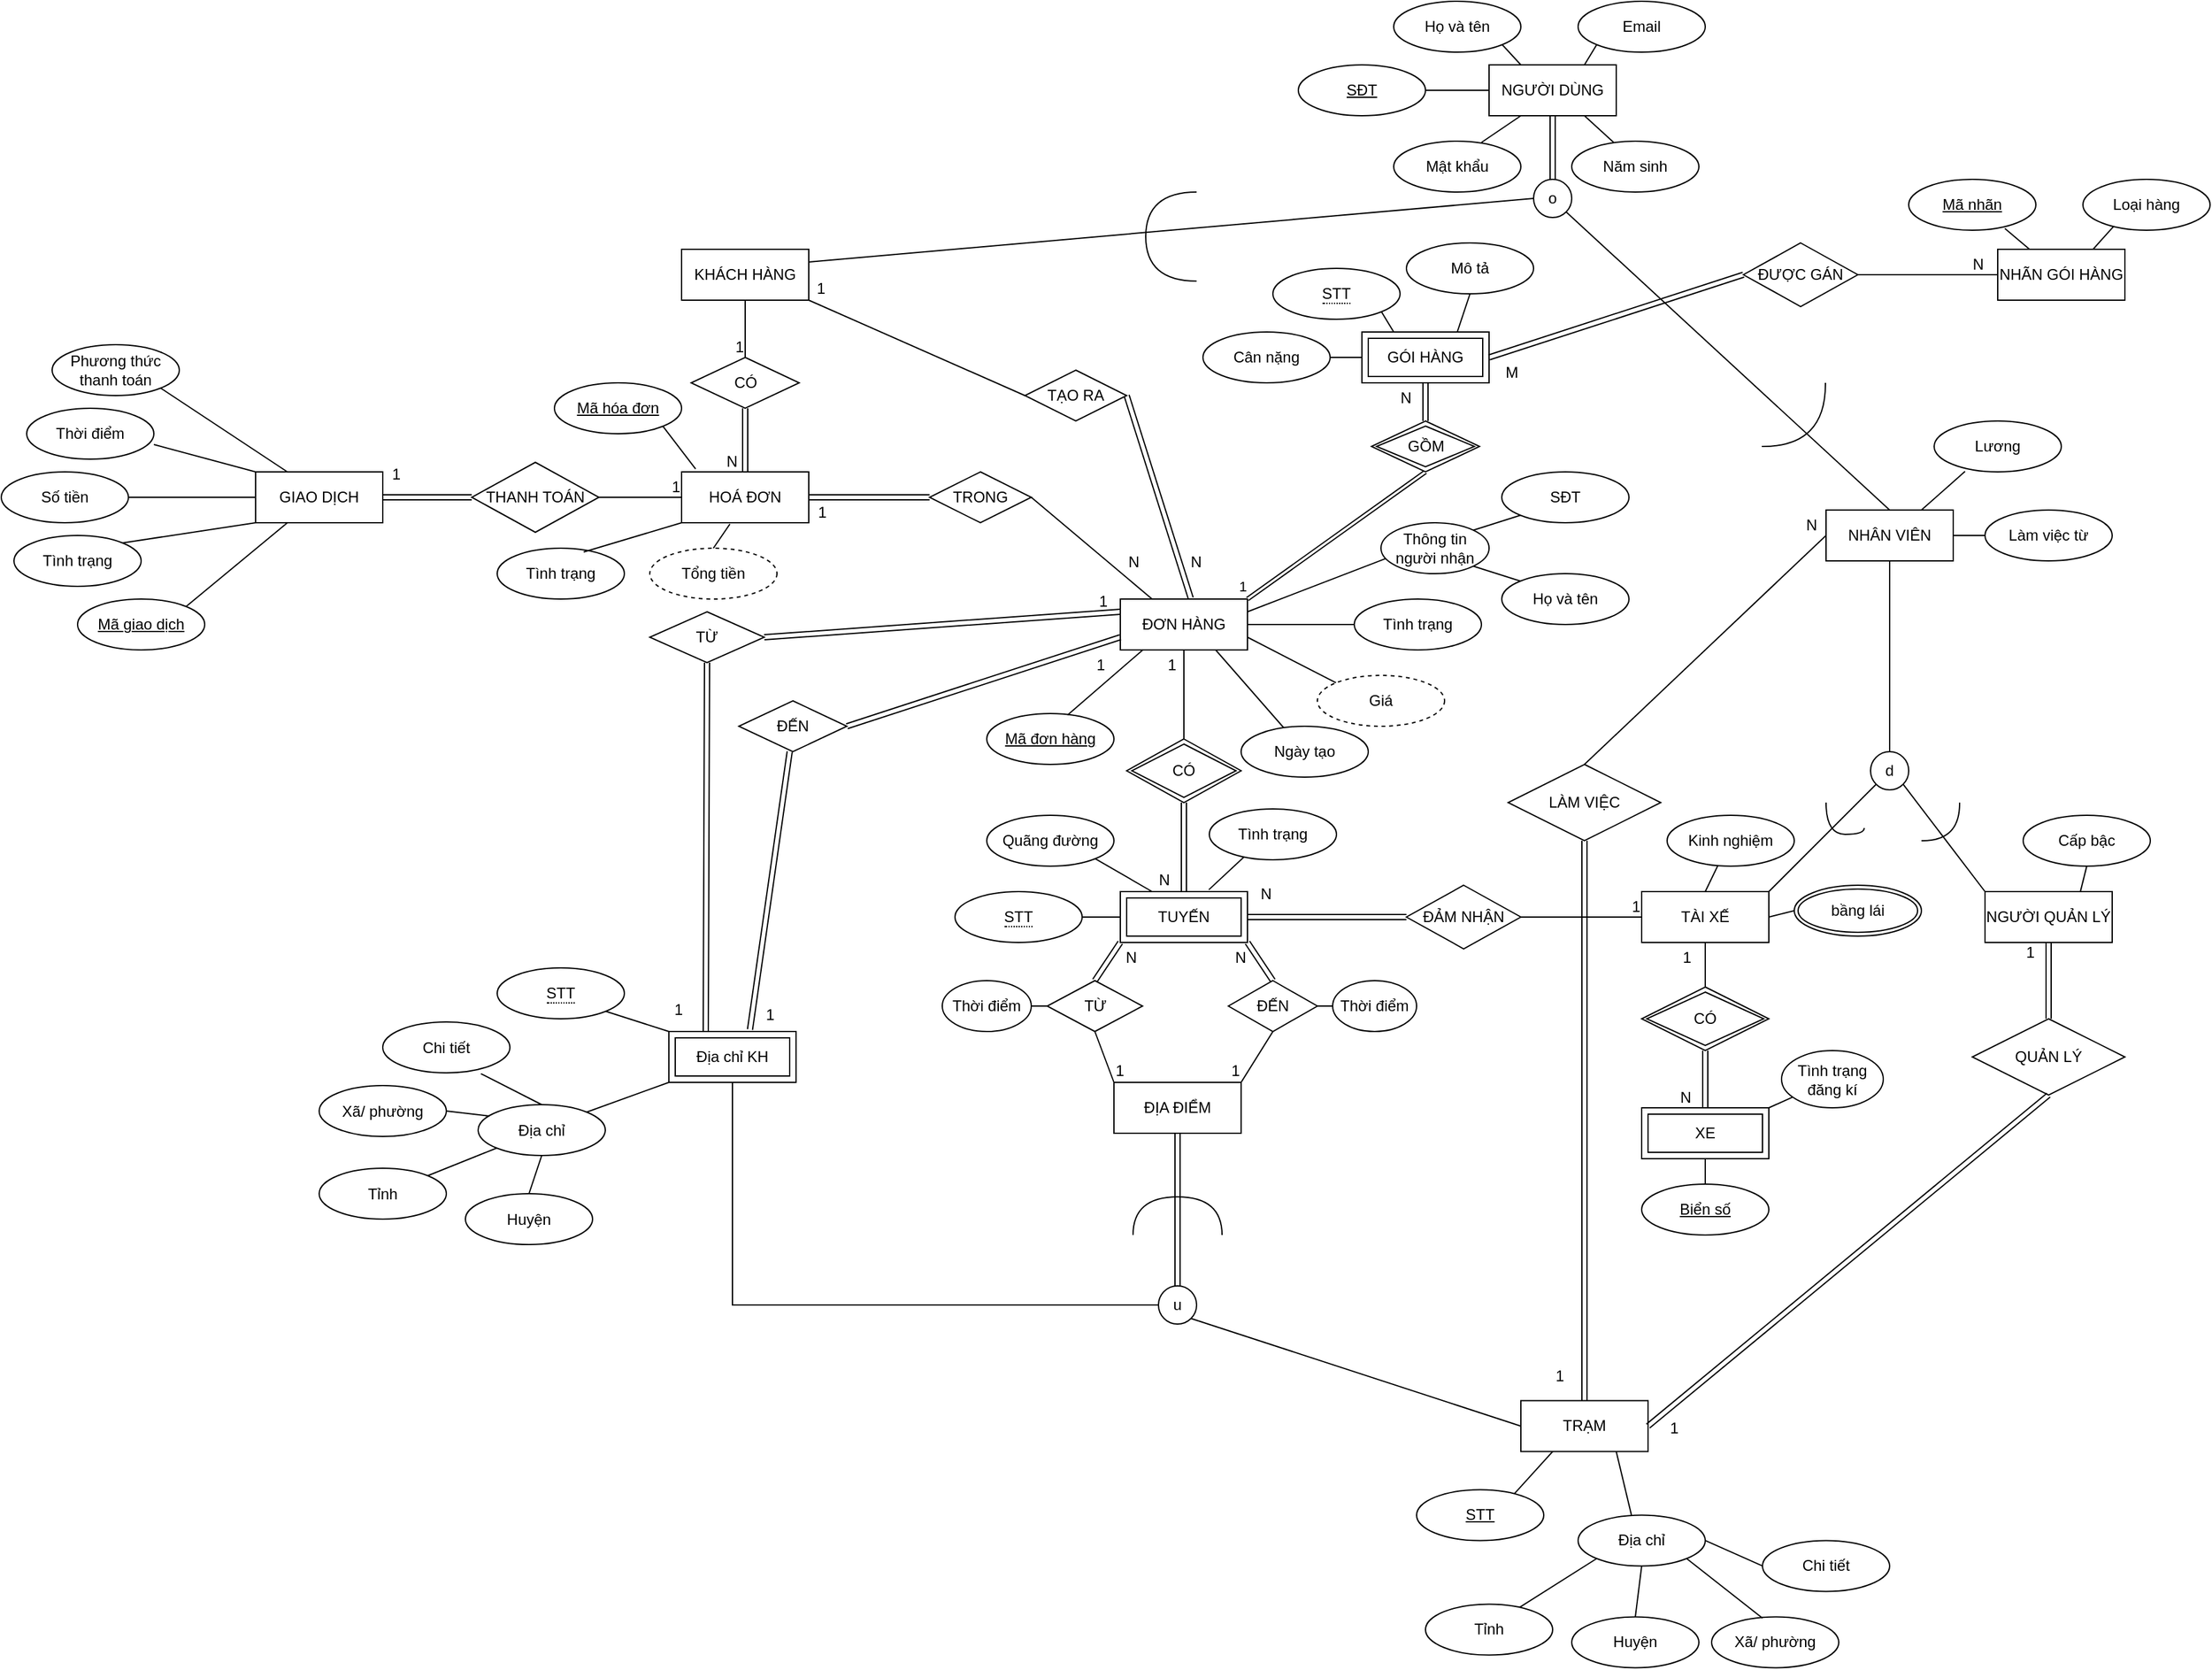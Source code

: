 <mxfile version="24.7.17">
  <diagram name="Page-1" id="5hh5KHy4vYde5BKXPjIa">
    <mxGraphModel dx="2796" dy="2077" grid="1" gridSize="10" guides="1" tooltips="1" connect="1" arrows="1" fold="1" page="1" pageScale="1" pageWidth="827" pageHeight="1169" math="0" shadow="0">
      <root>
        <mxCell id="0" />
        <mxCell id="1" parent="0" />
        <mxCell id="_ZcJm6ZcUghAxAI16LKx-3" value="NGƯỜI DÙNG" style="whiteSpace=wrap;html=1;align=center;" parent="1" vertex="1">
          <mxGeometry x="360" y="-70" width="100" height="40" as="geometry" />
        </mxCell>
        <mxCell id="_ZcJm6ZcUghAxAI16LKx-4" value="KHÁCH HÀNG" style="whiteSpace=wrap;html=1;align=center;" parent="1" vertex="1">
          <mxGeometry x="-275" y="75" width="100" height="40" as="geometry" />
        </mxCell>
        <mxCell id="_ZcJm6ZcUghAxAI16LKx-5" value="NHÂN VIÊN" style="whiteSpace=wrap;html=1;align=center;" parent="1" vertex="1">
          <mxGeometry x="625" y="280" width="100" height="40" as="geometry" />
        </mxCell>
        <mxCell id="_ZcJm6ZcUghAxAI16LKx-6" value="NGƯỜI QUẢN LÝ" style="whiteSpace=wrap;html=1;align=center;" parent="1" vertex="1">
          <mxGeometry x="750" y="580" width="100" height="40" as="geometry" />
        </mxCell>
        <mxCell id="_ZcJm6ZcUghAxAI16LKx-7" value="TÀI XẾ" style="whiteSpace=wrap;html=1;align=center;" parent="1" vertex="1">
          <mxGeometry x="480" y="580" width="100" height="40" as="geometry" />
        </mxCell>
        <mxCell id="_ZcJm6ZcUghAxAI16LKx-8" value="ĐƠN HÀNG" style="whiteSpace=wrap;html=1;align=center;" parent="1" vertex="1">
          <mxGeometry x="70" y="350" width="100" height="40" as="geometry" />
        </mxCell>
        <mxCell id="_ZcJm6ZcUghAxAI16LKx-9" value="TUYẾN" style="shape=ext;margin=3;double=1;whiteSpace=wrap;html=1;align=center;" parent="1" vertex="1">
          <mxGeometry x="70" y="580" width="100" height="40" as="geometry" />
        </mxCell>
        <mxCell id="_ZcJm6ZcUghAxAI16LKx-11" value="ĐỊA ĐIỂM" style="whiteSpace=wrap;html=1;align=center;" parent="1" vertex="1">
          <mxGeometry x="65" y="730" width="100" height="40" as="geometry" />
        </mxCell>
        <mxCell id="_ZcJm6ZcUghAxAI16LKx-13" value="TRẠM" style="whiteSpace=wrap;html=1;align=center;" parent="1" vertex="1">
          <mxGeometry x="385" y="980.23" width="100" height="40" as="geometry" />
        </mxCell>
        <mxCell id="_ZcJm6ZcUghAxAI16LKx-14" value="HOÁ ĐƠN" style="whiteSpace=wrap;html=1;align=center;" parent="1" vertex="1">
          <mxGeometry x="-275" y="250" width="100" height="40" as="geometry" />
        </mxCell>
        <mxCell id="_ZcJm6ZcUghAxAI16LKx-19" style="edgeStyle=orthogonalEdgeStyle;rounded=0;orthogonalLoop=1;jettySize=auto;html=1;exitX=0.5;exitY=1;exitDx=0;exitDy=0;" parent="1" source="_ZcJm6ZcUghAxAI16LKx-13" target="_ZcJm6ZcUghAxAI16LKx-13" edge="1">
          <mxGeometry relative="1" as="geometry" />
        </mxCell>
        <mxCell id="_ZcJm6ZcUghAxAI16LKx-31" value="" style="shape=link;html=1;rounded=0;entryX=0.5;entryY=0;entryDx=0;entryDy=0;exitX=0.5;exitY=1;exitDx=0;exitDy=0;" parent="1" source="_ZcJm6ZcUghAxAI16LKx-68" target="_ZcJm6ZcUghAxAI16LKx-9" edge="1">
          <mxGeometry relative="1" as="geometry">
            <mxPoint x="110" y="530" as="sourcePoint" />
            <mxPoint x="200" y="490" as="targetPoint" />
          </mxGeometry>
        </mxCell>
        <mxCell id="_ZcJm6ZcUghAxAI16LKx-32" value="N" style="resizable=0;html=1;whiteSpace=wrap;align=right;verticalAlign=bottom;" parent="_ZcJm6ZcUghAxAI16LKx-31" connectable="0" vertex="1">
          <mxGeometry x="1" relative="1" as="geometry">
            <mxPoint x="-10" y="-1" as="offset" />
          </mxGeometry>
        </mxCell>
        <mxCell id="_ZcJm6ZcUghAxAI16LKx-33" value="TỪ" style="shape=rhombus;perimeter=rhombusPerimeter;whiteSpace=wrap;html=1;align=center;" parent="1" vertex="1">
          <mxGeometry x="12.5" y="650" width="75" height="40" as="geometry" />
        </mxCell>
        <mxCell id="_ZcJm6ZcUghAxAI16LKx-34" value="ĐẾN" style="shape=rhombus;perimeter=rhombusPerimeter;whiteSpace=wrap;html=1;align=center;" parent="1" vertex="1">
          <mxGeometry x="155" y="650" width="70" height="40" as="geometry" />
        </mxCell>
        <mxCell id="_ZcJm6ZcUghAxAI16LKx-35" value="" style="shape=link;html=1;rounded=0;entryX=0;entryY=1;entryDx=0;entryDy=0;exitX=0.5;exitY=0;exitDx=0;exitDy=0;" parent="1" source="_ZcJm6ZcUghAxAI16LKx-33" target="_ZcJm6ZcUghAxAI16LKx-9" edge="1">
          <mxGeometry relative="1" as="geometry">
            <mxPoint x="130" y="670" as="sourcePoint" />
            <mxPoint x="290" y="670" as="targetPoint" />
          </mxGeometry>
        </mxCell>
        <mxCell id="_ZcJm6ZcUghAxAI16LKx-36" value="N" style="resizable=0;html=1;whiteSpace=wrap;align=right;verticalAlign=bottom;" parent="_ZcJm6ZcUghAxAI16LKx-35" connectable="0" vertex="1">
          <mxGeometry x="1" relative="1" as="geometry">
            <mxPoint x="15" y="20" as="offset" />
          </mxGeometry>
        </mxCell>
        <mxCell id="_ZcJm6ZcUghAxAI16LKx-37" value="" style="shape=link;html=1;rounded=0;entryX=1;entryY=1;entryDx=0;entryDy=0;exitX=0.5;exitY=0;exitDx=0;exitDy=0;" parent="1" source="_ZcJm6ZcUghAxAI16LKx-34" target="_ZcJm6ZcUghAxAI16LKx-9" edge="1">
          <mxGeometry relative="1" as="geometry">
            <mxPoint x="100" y="860" as="sourcePoint" />
            <mxPoint x="260" y="860" as="targetPoint" />
          </mxGeometry>
        </mxCell>
        <mxCell id="_ZcJm6ZcUghAxAI16LKx-38" value="N" style="resizable=0;html=1;whiteSpace=wrap;align=right;verticalAlign=bottom;" parent="_ZcJm6ZcUghAxAI16LKx-37" connectable="0" vertex="1">
          <mxGeometry x="1" relative="1" as="geometry">
            <mxPoint y="20" as="offset" />
          </mxGeometry>
        </mxCell>
        <mxCell id="_ZcJm6ZcUghAxAI16LKx-39" value="" style="endArrow=none;html=1;rounded=0;entryX=0;entryY=0;entryDx=0;entryDy=0;exitX=0.5;exitY=1;exitDx=0;exitDy=0;" parent="1" source="_ZcJm6ZcUghAxAI16LKx-33" target="_ZcJm6ZcUghAxAI16LKx-11" edge="1">
          <mxGeometry relative="1" as="geometry">
            <mxPoint x="130" y="560" as="sourcePoint" />
            <mxPoint x="290" y="560" as="targetPoint" />
          </mxGeometry>
        </mxCell>
        <mxCell id="_ZcJm6ZcUghAxAI16LKx-40" value="1" style="resizable=0;html=1;whiteSpace=wrap;align=right;verticalAlign=bottom;" parent="_ZcJm6ZcUghAxAI16LKx-39" connectable="0" vertex="1">
          <mxGeometry x="1" relative="1" as="geometry">
            <mxPoint x="10" as="offset" />
          </mxGeometry>
        </mxCell>
        <mxCell id="_ZcJm6ZcUghAxAI16LKx-42" value="" style="endArrow=none;html=1;rounded=0;entryX=1;entryY=0;entryDx=0;entryDy=0;exitX=0.5;exitY=1;exitDx=0;exitDy=0;" parent="1" source="_ZcJm6ZcUghAxAI16LKx-34" target="_ZcJm6ZcUghAxAI16LKx-11" edge="1">
          <mxGeometry relative="1" as="geometry">
            <mxPoint x="38" y="700" as="sourcePoint" />
            <mxPoint x="65" y="740" as="targetPoint" />
          </mxGeometry>
        </mxCell>
        <mxCell id="_ZcJm6ZcUghAxAI16LKx-43" value="1" style="resizable=0;html=1;whiteSpace=wrap;align=right;verticalAlign=bottom;" parent="_ZcJm6ZcUghAxAI16LKx-42" connectable="0" vertex="1">
          <mxGeometry x="1" relative="1" as="geometry" />
        </mxCell>
        <mxCell id="_ZcJm6ZcUghAxAI16LKx-51" value="LÀM VIỆC" style="shape=rhombus;perimeter=rhombusPerimeter;whiteSpace=wrap;html=1;align=center;" parent="1" vertex="1">
          <mxGeometry x="375" y="480" width="120" height="60" as="geometry" />
        </mxCell>
        <mxCell id="_ZcJm6ZcUghAxAI16LKx-54" value="" style="shape=link;html=1;rounded=0;entryX=0.5;entryY=0;entryDx=0;entryDy=0;exitX=0.5;exitY=1;exitDx=0;exitDy=0;" parent="1" source="_ZcJm6ZcUghAxAI16LKx-51" target="_ZcJm6ZcUghAxAI16LKx-13" edge="1">
          <mxGeometry relative="1" as="geometry">
            <mxPoint x="270" y="595" as="sourcePoint" />
            <mxPoint x="430" y="595" as="targetPoint" />
          </mxGeometry>
        </mxCell>
        <mxCell id="_ZcJm6ZcUghAxAI16LKx-55" value="1" style="resizable=0;html=1;whiteSpace=wrap;align=right;verticalAlign=bottom;" parent="_ZcJm6ZcUghAxAI16LKx-54" connectable="0" vertex="1">
          <mxGeometry x="1" relative="1" as="geometry">
            <mxPoint x="-15" y="-11" as="offset" />
          </mxGeometry>
        </mxCell>
        <mxCell id="_ZcJm6ZcUghAxAI16LKx-56" value="QUẢN LÝ" style="shape=rhombus;perimeter=rhombusPerimeter;whiteSpace=wrap;html=1;align=center;" parent="1" vertex="1">
          <mxGeometry x="740" y="680" width="120" height="60" as="geometry" />
        </mxCell>
        <mxCell id="_ZcJm6ZcUghAxAI16LKx-57" value="" style="shape=link;html=1;rounded=0;entryX=1;entryY=0.5;entryDx=0;entryDy=0;exitX=0.5;exitY=1;exitDx=0;exitDy=0;" parent="1" source="_ZcJm6ZcUghAxAI16LKx-56" target="_ZcJm6ZcUghAxAI16LKx-13" edge="1">
          <mxGeometry relative="1" as="geometry">
            <mxPoint x="320" y="445" as="sourcePoint" />
            <mxPoint x="480" y="445" as="targetPoint" />
          </mxGeometry>
        </mxCell>
        <mxCell id="_ZcJm6ZcUghAxAI16LKx-58" value="1" style="resizable=0;html=1;whiteSpace=wrap;align=right;verticalAlign=bottom;" parent="_ZcJm6ZcUghAxAI16LKx-57" connectable="0" vertex="1">
          <mxGeometry x="1" relative="1" as="geometry">
            <mxPoint x="25" y="10" as="offset" />
          </mxGeometry>
        </mxCell>
        <mxCell id="_ZcJm6ZcUghAxAI16LKx-59" value="" style="shape=link;html=1;rounded=0;exitX=0.5;exitY=0;exitDx=0;exitDy=0;entryX=0.5;entryY=1;entryDx=0;entryDy=0;" parent="1" source="_ZcJm6ZcUghAxAI16LKx-56" target="_ZcJm6ZcUghAxAI16LKx-6" edge="1">
          <mxGeometry relative="1" as="geometry">
            <mxPoint x="320" y="445" as="sourcePoint" />
            <mxPoint x="480" y="445" as="targetPoint" />
          </mxGeometry>
        </mxCell>
        <mxCell id="_ZcJm6ZcUghAxAI16LKx-60" value="1" style="resizable=0;html=1;whiteSpace=wrap;align=right;verticalAlign=bottom;" parent="_ZcJm6ZcUghAxAI16LKx-59" connectable="0" vertex="1">
          <mxGeometry x="1" relative="1" as="geometry">
            <mxPoint x="-10" y="16" as="offset" />
          </mxGeometry>
        </mxCell>
        <mxCell id="_ZcJm6ZcUghAxAI16LKx-62" value="CÓ" style="shape=rhombus;perimeter=rhombusPerimeter;whiteSpace=wrap;html=1;align=center;" parent="1" vertex="1">
          <mxGeometry x="-267.5" y="160" width="85" height="40" as="geometry" />
        </mxCell>
        <mxCell id="_ZcJm6ZcUghAxAI16LKx-63" value="" style="endArrow=none;html=1;rounded=0;entryX=0.5;entryY=0;entryDx=0;entryDy=0;exitX=0.5;exitY=1;exitDx=0;exitDy=0;" parent="1" source="_ZcJm6ZcUghAxAI16LKx-4" target="_ZcJm6ZcUghAxAI16LKx-62" edge="1">
          <mxGeometry relative="1" as="geometry">
            <mxPoint x="180" y="470" as="sourcePoint" />
            <mxPoint x="340" y="470" as="targetPoint" />
          </mxGeometry>
        </mxCell>
        <mxCell id="_ZcJm6ZcUghAxAI16LKx-64" value="1" style="resizable=0;html=1;whiteSpace=wrap;align=right;verticalAlign=bottom;" parent="_ZcJm6ZcUghAxAI16LKx-63" connectable="0" vertex="1">
          <mxGeometry x="1" relative="1" as="geometry" />
        </mxCell>
        <mxCell id="_ZcJm6ZcUghAxAI16LKx-65" value="" style="shape=link;html=1;rounded=0;entryX=0.5;entryY=0;entryDx=0;entryDy=0;exitX=0.5;exitY=1;exitDx=0;exitDy=0;" parent="1" source="_ZcJm6ZcUghAxAI16LKx-62" target="_ZcJm6ZcUghAxAI16LKx-14" edge="1">
          <mxGeometry relative="1" as="geometry">
            <mxPoint x="350" y="440.15" as="sourcePoint" />
            <mxPoint x="510" y="440.15" as="targetPoint" />
          </mxGeometry>
        </mxCell>
        <mxCell id="_ZcJm6ZcUghAxAI16LKx-66" value="N" style="resizable=0;html=1;whiteSpace=wrap;align=right;verticalAlign=bottom;" parent="_ZcJm6ZcUghAxAI16LKx-65" connectable="0" vertex="1">
          <mxGeometry x="1" relative="1" as="geometry">
            <mxPoint x="-5" as="offset" />
          </mxGeometry>
        </mxCell>
        <mxCell id="_ZcJm6ZcUghAxAI16LKx-67" value="TRONG" style="shape=rhombus;perimeter=rhombusPerimeter;whiteSpace=wrap;html=1;align=center;" parent="1" vertex="1">
          <mxGeometry x="-80" y="250" width="80" height="40" as="geometry" />
        </mxCell>
        <mxCell id="_ZcJm6ZcUghAxAI16LKx-68" value="CÓ" style="shape=rhombus;double=1;perimeter=rhombusPerimeter;whiteSpace=wrap;html=1;align=center;" parent="1" vertex="1">
          <mxGeometry x="75" y="460" width="90" height="50" as="geometry" />
        </mxCell>
        <mxCell id="_ZcJm6ZcUghAxAI16LKx-69" value="" style="shape=link;html=1;rounded=0;entryX=1;entryY=0.5;entryDx=0;entryDy=0;exitX=0;exitY=0.5;exitDx=0;exitDy=0;" parent="1" source="_ZcJm6ZcUghAxAI16LKx-67" target="_ZcJm6ZcUghAxAI16LKx-14" edge="1">
          <mxGeometry relative="1" as="geometry">
            <mxPoint x="-555" y="400" as="sourcePoint" />
            <mxPoint x="-560" y="600" as="targetPoint" />
          </mxGeometry>
        </mxCell>
        <mxCell id="_ZcJm6ZcUghAxAI16LKx-70" value="1" style="resizable=0;html=1;whiteSpace=wrap;align=right;verticalAlign=bottom;" parent="_ZcJm6ZcUghAxAI16LKx-69" connectable="0" vertex="1">
          <mxGeometry x="1" relative="1" as="geometry">
            <mxPoint x="15" y="20" as="offset" />
          </mxGeometry>
        </mxCell>
        <mxCell id="_ZcJm6ZcUghAxAI16LKx-75" value="ĐẢM NHẬN" style="shape=rhombus;perimeter=rhombusPerimeter;whiteSpace=wrap;html=1;align=center;" parent="1" vertex="1">
          <mxGeometry x="295" y="575" width="90" height="50" as="geometry" />
        </mxCell>
        <mxCell id="_ZcJm6ZcUghAxAI16LKx-76" value="" style="shape=link;html=1;rounded=0;entryX=1;entryY=0.5;entryDx=0;entryDy=0;exitX=0;exitY=0.5;exitDx=0;exitDy=0;" parent="1" source="_ZcJm6ZcUghAxAI16LKx-75" target="_ZcJm6ZcUghAxAI16LKx-9" edge="1">
          <mxGeometry relative="1" as="geometry">
            <mxPoint x="250" y="680" as="sourcePoint" />
            <mxPoint x="410" y="680" as="targetPoint" />
          </mxGeometry>
        </mxCell>
        <mxCell id="_ZcJm6ZcUghAxAI16LKx-77" value="N" style="resizable=0;html=1;whiteSpace=wrap;align=right;verticalAlign=bottom;" parent="_ZcJm6ZcUghAxAI16LKx-76" connectable="0" vertex="1">
          <mxGeometry x="1" relative="1" as="geometry">
            <mxPoint x="20" y="-10" as="offset" />
          </mxGeometry>
        </mxCell>
        <mxCell id="_ZcJm6ZcUghAxAI16LKx-78" value="" style="endArrow=none;html=1;rounded=0;entryX=0;entryY=0.5;entryDx=0;entryDy=0;exitX=1;exitY=0.5;exitDx=0;exitDy=0;" parent="1" source="_ZcJm6ZcUghAxAI16LKx-75" target="_ZcJm6ZcUghAxAI16LKx-7" edge="1">
          <mxGeometry relative="1" as="geometry">
            <mxPoint x="320" y="640" as="sourcePoint" />
            <mxPoint x="480" y="640" as="targetPoint" />
          </mxGeometry>
        </mxCell>
        <mxCell id="_ZcJm6ZcUghAxAI16LKx-79" value="1" style="resizable=0;html=1;whiteSpace=wrap;align=right;verticalAlign=bottom;" parent="_ZcJm6ZcUghAxAI16LKx-78" connectable="0" vertex="1">
          <mxGeometry x="1" relative="1" as="geometry" />
        </mxCell>
        <mxCell id="_ZcJm6ZcUghAxAI16LKx-81" value="" style="endArrow=none;html=1;rounded=0;entryX=0.5;entryY=1;entryDx=0;entryDy=0;exitX=0.5;exitY=0;exitDx=0;exitDy=0;" parent="1" source="_ny3s-Ffhfd99Qdp0sxn-1" target="_ZcJm6ZcUghAxAI16LKx-7" edge="1">
          <mxGeometry relative="1" as="geometry">
            <mxPoint x="530" y="660" as="sourcePoint" />
            <mxPoint x="460" y="650" as="targetPoint" />
          </mxGeometry>
        </mxCell>
        <mxCell id="_ZcJm6ZcUghAxAI16LKx-82" value="1" style="resizable=0;html=1;whiteSpace=wrap;align=right;verticalAlign=bottom;" parent="_ZcJm6ZcUghAxAI16LKx-81" connectable="0" vertex="1">
          <mxGeometry x="1" relative="1" as="geometry">
            <mxPoint x="-10" y="20" as="offset" />
          </mxGeometry>
        </mxCell>
        <mxCell id="_ZcJm6ZcUghAxAI16LKx-87" value="" style="shape=link;html=1;rounded=0;entryX=0.5;entryY=0;entryDx=0;entryDy=0;exitX=0.5;exitY=1;exitDx=0;exitDy=0;" parent="1" source="_ny3s-Ffhfd99Qdp0sxn-1" target="_ny3s-Ffhfd99Qdp0sxn-2" edge="1">
          <mxGeometry relative="1" as="geometry">
            <mxPoint x="530" y="705" as="sourcePoint" />
            <mxPoint x="530" y="750" as="targetPoint" />
          </mxGeometry>
        </mxCell>
        <mxCell id="_ZcJm6ZcUghAxAI16LKx-88" value="N" style="resizable=0;html=1;whiteSpace=wrap;align=right;verticalAlign=bottom;" parent="_ZcJm6ZcUghAxAI16LKx-87" connectable="0" vertex="1">
          <mxGeometry x="1" relative="1" as="geometry">
            <mxPoint x="-10" as="offset" />
          </mxGeometry>
        </mxCell>
        <mxCell id="_ZcJm6ZcUghAxAI16LKx-90" value="Họ và tên" style="ellipse;whiteSpace=wrap;html=1;align=center;" parent="1" vertex="1">
          <mxGeometry x="285" y="-120" width="100" height="40" as="geometry" />
        </mxCell>
        <mxCell id="_ZcJm6ZcUghAxAI16LKx-94" value="" style="shape=link;html=1;rounded=0;entryX=0.5;entryY=0;entryDx=0;entryDy=0;exitX=0.5;exitY=1;exitDx=0;exitDy=0;" parent="1" source="H_bjhQ_sS3RKHYcApGW7-6" target="Oz_xGIL1q-XDC8DIrNOm-3" edge="1">
          <mxGeometry relative="1" as="geometry">
            <mxPoint x="310.0" y="180" as="sourcePoint" />
            <mxPoint x="310" y="210" as="targetPoint" />
          </mxGeometry>
        </mxCell>
        <mxCell id="_ZcJm6ZcUghAxAI16LKx-95" value="N" style="resizable=0;html=1;whiteSpace=wrap;align=right;verticalAlign=bottom;" parent="_ZcJm6ZcUghAxAI16LKx-94" connectable="0" vertex="1">
          <mxGeometry x="1" relative="1" as="geometry">
            <mxPoint x="-10" y="-10" as="offset" />
          </mxGeometry>
        </mxCell>
        <mxCell id="_ZcJm6ZcUghAxAI16LKx-98" value="" style="shape=link;html=1;rounded=0;exitX=0.5;exitY=1;exitDx=0;exitDy=0;width=2.727;entryX=1;entryY=0;entryDx=0;entryDy=0;" parent="1" source="Oz_xGIL1q-XDC8DIrNOm-3" target="_ZcJm6ZcUghAxAI16LKx-8" edge="1">
          <mxGeometry relative="1" as="geometry">
            <mxPoint x="120" y="290" as="sourcePoint" />
            <mxPoint x="170" y="350" as="targetPoint" />
          </mxGeometry>
        </mxCell>
        <mxCell id="XrpOzw08PkHbgHdVZRFC-70" value="1" style="edgeLabel;html=1;align=center;verticalAlign=middle;resizable=0;points=[];" parent="_ZcJm6ZcUghAxAI16LKx-98" vertex="1" connectable="0">
          <mxGeometry x="-0.053" y="10" relative="1" as="geometry">
            <mxPoint x="-84" y="34" as="offset" />
          </mxGeometry>
        </mxCell>
        <mxCell id="_ZcJm6ZcUghAxAI16LKx-118" value="" style="shape=link;html=1;rounded=0;exitX=0.5;exitY=0;exitDx=0;exitDy=0;entryX=0.5;entryY=1;entryDx=0;entryDy=0;" parent="1" source="_ZcJm6ZcUghAxAI16LKx-119" target="_ZcJm6ZcUghAxAI16LKx-3" edge="1">
          <mxGeometry relative="1" as="geometry">
            <mxPoint x="420" y="90" as="sourcePoint" />
            <mxPoint x="430" y="-20" as="targetPoint" />
          </mxGeometry>
        </mxCell>
        <mxCell id="_ZcJm6ZcUghAxAI16LKx-119" value="o" style="ellipse;whiteSpace=wrap;html=1;aspect=fixed;" parent="1" vertex="1">
          <mxGeometry x="395" y="20" width="30" height="30" as="geometry" />
        </mxCell>
        <mxCell id="_ZcJm6ZcUghAxAI16LKx-120" value="" style="endArrow=none;html=1;rounded=0;entryX=0;entryY=0.5;entryDx=0;entryDy=0;exitX=1;exitY=0.25;exitDx=0;exitDy=0;" parent="1" source="_ZcJm6ZcUghAxAI16LKx-4" target="_ZcJm6ZcUghAxAI16LKx-119" edge="1">
          <mxGeometry relative="1" as="geometry">
            <mxPoint x="390" y="110" as="sourcePoint" />
            <mxPoint x="580" y="170" as="targetPoint" />
          </mxGeometry>
        </mxCell>
        <mxCell id="_ZcJm6ZcUghAxAI16LKx-121" value="" style="endArrow=none;html=1;rounded=0;entryX=1;entryY=1;entryDx=0;entryDy=0;exitX=0.5;exitY=0;exitDx=0;exitDy=0;" parent="1" source="_ZcJm6ZcUghAxAI16LKx-5" target="_ZcJm6ZcUghAxAI16LKx-119" edge="1">
          <mxGeometry relative="1" as="geometry">
            <mxPoint x="450" y="110" as="sourcePoint" />
            <mxPoint x="294" y="116" as="targetPoint" />
          </mxGeometry>
        </mxCell>
        <mxCell id="_ZcJm6ZcUghAxAI16LKx-125" value="d" style="ellipse;whiteSpace=wrap;html=1;aspect=fixed;" parent="1" vertex="1">
          <mxGeometry x="660" y="470" width="30" height="30" as="geometry" />
        </mxCell>
        <mxCell id="_ZcJm6ZcUghAxAI16LKx-126" value="" style="endArrow=none;html=1;rounded=0;entryX=0;entryY=1;entryDx=0;entryDy=0;exitX=1;exitY=0;exitDx=0;exitDy=0;" parent="1" source="_ZcJm6ZcUghAxAI16LKx-7" target="_ZcJm6ZcUghAxAI16LKx-125" edge="1">
          <mxGeometry relative="1" as="geometry">
            <mxPoint x="575" y="350" as="sourcePoint" />
            <mxPoint x="935" y="390" as="targetPoint" />
          </mxGeometry>
        </mxCell>
        <mxCell id="_ZcJm6ZcUghAxAI16LKx-127" value="" style="endArrow=none;html=1;rounded=0;entryX=1;entryY=1;entryDx=0;entryDy=0;exitX=0;exitY=0;exitDx=0;exitDy=0;" parent="1" source="_ZcJm6ZcUghAxAI16LKx-6" target="_ZcJm6ZcUghAxAI16LKx-125" edge="1">
          <mxGeometry relative="1" as="geometry">
            <mxPoint x="725" y="360" as="sourcePoint" />
            <mxPoint x="649" y="336" as="targetPoint" />
          </mxGeometry>
        </mxCell>
        <mxCell id="_ZcJm6ZcUghAxAI16LKx-132" value="" style="shape=link;html=1;rounded=0;exitX=0.5;exitY=0;exitDx=0;exitDy=0;entryX=0.5;entryY=1;entryDx=0;entryDy=0;" parent="1" source="_ZcJm6ZcUghAxAI16LKx-133" target="_ZcJm6ZcUghAxAI16LKx-11" edge="1">
          <mxGeometry relative="1" as="geometry">
            <mxPoint x="120" y="870" as="sourcePoint" />
            <mxPoint x="105" y="780" as="targetPoint" />
          </mxGeometry>
        </mxCell>
        <mxCell id="_ZcJm6ZcUghAxAI16LKx-133" value="u" style="ellipse;whiteSpace=wrap;html=1;aspect=fixed;" parent="1" vertex="1">
          <mxGeometry x="100" y="890" width="30" height="30" as="geometry" />
        </mxCell>
        <mxCell id="_ZcJm6ZcUghAxAI16LKx-134" value="" style="endArrow=none;html=1;rounded=0;entryX=0;entryY=0.5;entryDx=0;entryDy=0;exitX=0.5;exitY=1;exitDx=0;exitDy=0;" parent="1" source="Oz_xGIL1q-XDC8DIrNOm-2" target="_ZcJm6ZcUghAxAI16LKx-133" edge="1">
          <mxGeometry relative="1" as="geometry">
            <mxPoint x="-175" y="900" as="sourcePoint" />
            <mxPoint x="390" y="990" as="targetPoint" />
            <Array as="points">
              <mxPoint x="-235" y="905" />
            </Array>
          </mxGeometry>
        </mxCell>
        <mxCell id="_ZcJm6ZcUghAxAI16LKx-135" value="" style="endArrow=none;html=1;rounded=0;entryX=1;entryY=1;entryDx=0;entryDy=0;exitX=0;exitY=0.5;exitDx=0;exitDy=0;" parent="1" source="_ZcJm6ZcUghAxAI16LKx-13" target="_ZcJm6ZcUghAxAI16LKx-133" edge="1">
          <mxGeometry relative="1" as="geometry">
            <mxPoint x="180" y="960" as="sourcePoint" />
            <mxPoint x="104" y="936" as="targetPoint" />
          </mxGeometry>
        </mxCell>
        <mxCell id="_ZcJm6ZcUghAxAI16LKx-140" value="Email" style="ellipse;whiteSpace=wrap;html=1;align=center;" parent="1" vertex="1">
          <mxGeometry x="430" y="-120" width="100" height="40" as="geometry" />
        </mxCell>
        <mxCell id="_ZcJm6ZcUghAxAI16LKx-141" value="&lt;u&gt;SĐT&lt;/u&gt;" style="ellipse;whiteSpace=wrap;html=1;align=center;" parent="1" vertex="1">
          <mxGeometry x="210" y="-70" width="100" height="40" as="geometry" />
        </mxCell>
        <mxCell id="_ZcJm6ZcUghAxAI16LKx-143" value="" style="endArrow=none;html=1;rounded=0;entryX=1;entryY=1;entryDx=0;entryDy=0;exitX=0.25;exitY=0;exitDx=0;exitDy=0;" parent="1" source="_ZcJm6ZcUghAxAI16LKx-3" target="_ZcJm6ZcUghAxAI16LKx-90" edge="1">
          <mxGeometry relative="1" as="geometry">
            <mxPoint x="395" y="-60" as="sourcePoint" />
            <mxPoint x="363" y="-110" as="targetPoint" />
          </mxGeometry>
        </mxCell>
        <mxCell id="_ZcJm6ZcUghAxAI16LKx-144" value="" style="endArrow=none;html=1;rounded=0;entryX=0;entryY=1;entryDx=0;entryDy=0;exitX=0.75;exitY=0;exitDx=0;exitDy=0;" parent="1" source="_ZcJm6ZcUghAxAI16LKx-3" target="_ZcJm6ZcUghAxAI16LKx-140" edge="1">
          <mxGeometry relative="1" as="geometry">
            <mxPoint x="405" y="-50" as="sourcePoint" />
            <mxPoint x="373" y="-100" as="targetPoint" />
          </mxGeometry>
        </mxCell>
        <mxCell id="_ZcJm6ZcUghAxAI16LKx-145" value="" style="endArrow=none;html=1;rounded=0;entryX=1;entryY=0.5;entryDx=0;entryDy=0;exitX=0;exitY=0.5;exitDx=0;exitDy=0;" parent="1" source="_ZcJm6ZcUghAxAI16LKx-3" target="_ZcJm6ZcUghAxAI16LKx-141" edge="1">
          <mxGeometry relative="1" as="geometry">
            <mxPoint x="415" y="-40" as="sourcePoint" />
            <mxPoint x="383" y="-90" as="targetPoint" />
          </mxGeometry>
        </mxCell>
        <mxCell id="_ZcJm6ZcUghAxAI16LKx-146" value="Lương" style="ellipse;whiteSpace=wrap;html=1;align=center;" parent="1" vertex="1">
          <mxGeometry x="710" y="210" width="100" height="40" as="geometry" />
        </mxCell>
        <mxCell id="_ZcJm6ZcUghAxAI16LKx-147" value="" style="endArrow=none;html=1;rounded=0;entryX=0.243;entryY=0.992;entryDx=0;entryDy=0;entryPerimeter=0;exitX=0.75;exitY=0;exitDx=0;exitDy=0;" parent="1" source="_ZcJm6ZcUghAxAI16LKx-5" target="_ZcJm6ZcUghAxAI16LKx-146" edge="1">
          <mxGeometry relative="1" as="geometry">
            <mxPoint x="400" y="410" as="sourcePoint" />
            <mxPoint x="560" y="410" as="targetPoint" />
          </mxGeometry>
        </mxCell>
        <mxCell id="_ZcJm6ZcUghAxAI16LKx-151" value="Cấp bậc" style="ellipse;whiteSpace=wrap;html=1;align=center;" parent="1" vertex="1">
          <mxGeometry x="780" y="520" width="100" height="40" as="geometry" />
        </mxCell>
        <mxCell id="_ZcJm6ZcUghAxAI16LKx-152" value="" style="endArrow=none;html=1;rounded=0;entryX=0.5;entryY=1;entryDx=0;entryDy=0;exitX=0.75;exitY=0;exitDx=0;exitDy=0;" parent="1" source="_ZcJm6ZcUghAxAI16LKx-6" target="_ZcJm6ZcUghAxAI16LKx-151" edge="1">
          <mxGeometry relative="1" as="geometry">
            <mxPoint x="470" y="560" as="sourcePoint" />
            <mxPoint x="630" y="560" as="targetPoint" />
          </mxGeometry>
        </mxCell>
        <mxCell id="_ZcJm6ZcUghAxAI16LKx-153" value="Kinh nghiệm" style="ellipse;whiteSpace=wrap;html=1;align=center;" parent="1" vertex="1">
          <mxGeometry x="500" y="520" width="100" height="40" as="geometry" />
        </mxCell>
        <mxCell id="_ZcJm6ZcUghAxAI16LKx-154" value="" style="endArrow=none;html=1;rounded=0;entryX=0.4;entryY=0.983;entryDx=0;entryDy=0;entryPerimeter=0;exitX=0.5;exitY=0;exitDx=0;exitDy=0;" parent="1" source="_ZcJm6ZcUghAxAI16LKx-7" target="_ZcJm6ZcUghAxAI16LKx-153" edge="1">
          <mxGeometry relative="1" as="geometry">
            <mxPoint x="370" y="580" as="sourcePoint" />
            <mxPoint x="530" y="580" as="targetPoint" />
          </mxGeometry>
        </mxCell>
        <mxCell id="_ZcJm6ZcUghAxAI16LKx-156" value="bầng lái" style="ellipse;shape=doubleEllipse;margin=3;whiteSpace=wrap;html=1;align=center;" parent="1" vertex="1">
          <mxGeometry x="600" y="575" width="100" height="40" as="geometry" />
        </mxCell>
        <mxCell id="_ZcJm6ZcUghAxAI16LKx-157" value="" style="endArrow=none;html=1;rounded=0;entryX=0;entryY=0.5;entryDx=0;entryDy=0;exitX=1;exitY=0.5;exitDx=0;exitDy=0;" parent="1" source="_ZcJm6ZcUghAxAI16LKx-7" target="_ZcJm6ZcUghAxAI16LKx-156" edge="1">
          <mxGeometry relative="1" as="geometry">
            <mxPoint x="320" y="620" as="sourcePoint" />
            <mxPoint x="480" y="620" as="targetPoint" />
          </mxGeometry>
        </mxCell>
        <mxCell id="_ZcJm6ZcUghAxAI16LKx-160" value="Tình trạng đăng kí" style="ellipse;whiteSpace=wrap;html=1;align=center;" parent="1" vertex="1">
          <mxGeometry x="590" y="705" width="80" height="45" as="geometry" />
        </mxCell>
        <mxCell id="_ZcJm6ZcUghAxAI16LKx-161" value="" style="endArrow=none;html=1;rounded=0;exitX=1;exitY=0;exitDx=0;exitDy=0;" parent="1" source="_ny3s-Ffhfd99Qdp0sxn-2" target="_ZcJm6ZcUghAxAI16LKx-160" edge="1">
          <mxGeometry relative="1" as="geometry">
            <mxPoint x="580" y="750" as="sourcePoint" />
            <mxPoint x="490" y="730" as="targetPoint" />
          </mxGeometry>
        </mxCell>
        <mxCell id="XrpOzw08PkHbgHdVZRFC-11" value="Mã đơn hàng" style="ellipse;whiteSpace=wrap;html=1;align=center;fontStyle=4;" parent="1" vertex="1">
          <mxGeometry x="-35" y="440" width="100" height="40" as="geometry" />
        </mxCell>
        <mxCell id="XrpOzw08PkHbgHdVZRFC-16" value="" style="endArrow=none;html=1;rounded=0;entryX=0.636;entryY=0.029;entryDx=0;entryDy=0;exitX=0.18;exitY=0.993;exitDx=0;exitDy=0;entryPerimeter=0;exitPerimeter=0;" parent="1" source="_ZcJm6ZcUghAxAI16LKx-8" target="XrpOzw08PkHbgHdVZRFC-11" edge="1">
          <mxGeometry relative="1" as="geometry">
            <mxPoint x="80" y="360" as="sourcePoint" />
            <mxPoint x="25" y="334" as="targetPoint" />
          </mxGeometry>
        </mxCell>
        <mxCell id="XrpOzw08PkHbgHdVZRFC-22" value="" style="endArrow=none;html=1;rounded=0;entryX=0;entryY=0;entryDx=0;entryDy=0;exitX=1;exitY=0.75;exitDx=0;exitDy=0;" parent="1" source="_ZcJm6ZcUghAxAI16LKx-8" target="H_bjhQ_sS3RKHYcApGW7-51" edge="1">
          <mxGeometry relative="1" as="geometry">
            <mxPoint x="200" y="460" as="sourcePoint" />
            <mxPoint x="164.645" y="415.858" as="targetPoint" />
          </mxGeometry>
        </mxCell>
        <mxCell id="XrpOzw08PkHbgHdVZRFC-23" value="Tổng tiền" style="ellipse;whiteSpace=wrap;html=1;align=center;dashed=1;" parent="1" vertex="1">
          <mxGeometry x="-300" y="310" width="100" height="40" as="geometry" />
        </mxCell>
        <mxCell id="XrpOzw08PkHbgHdVZRFC-25" value="Tình trạng" style="ellipse;whiteSpace=wrap;html=1;align=center;" parent="1" vertex="1">
          <mxGeometry x="-420" y="310" width="100" height="40" as="geometry" />
        </mxCell>
        <mxCell id="XrpOzw08PkHbgHdVZRFC-28" value="Mã hóa đơn" style="ellipse;whiteSpace=wrap;html=1;align=center;fontStyle=4;" parent="1" vertex="1">
          <mxGeometry x="-375" y="180" width="100" height="40" as="geometry" />
        </mxCell>
        <mxCell id="XrpOzw08PkHbgHdVZRFC-29" value="" style="endArrow=none;html=1;rounded=0;entryX=0.11;entryY=-0.058;entryDx=0;entryDy=0;entryPerimeter=0;exitX=1;exitY=1;exitDx=0;exitDy=0;" parent="1" source="XrpOzw08PkHbgHdVZRFC-28" target="_ZcJm6ZcUghAxAI16LKx-14" edge="1">
          <mxGeometry relative="1" as="geometry">
            <mxPoint x="-510" y="460.15" as="sourcePoint" />
            <mxPoint x="-350" y="460.15" as="targetPoint" />
          </mxGeometry>
        </mxCell>
        <mxCell id="XrpOzw08PkHbgHdVZRFC-30" value="" style="endArrow=none;html=1;rounded=0;entryX=0.38;entryY=1.025;entryDx=0;entryDy=0;exitX=0.5;exitY=0;exitDx=0;exitDy=0;entryPerimeter=0;" parent="1" source="XrpOzw08PkHbgHdVZRFC-23" target="_ZcJm6ZcUghAxAI16LKx-14" edge="1">
          <mxGeometry relative="1" as="geometry">
            <mxPoint x="-330" y="310.15" as="sourcePoint" />
            <mxPoint x="-304" y="358.15" as="targetPoint" />
          </mxGeometry>
        </mxCell>
        <mxCell id="XrpOzw08PkHbgHdVZRFC-31" value="" style="endArrow=none;html=1;rounded=0;exitX=0;exitY=1;exitDx=0;exitDy=0;entryX=0.68;entryY=0.075;entryDx=0;entryDy=0;entryPerimeter=0;" parent="1" source="_ZcJm6ZcUghAxAI16LKx-14" target="XrpOzw08PkHbgHdVZRFC-25" edge="1">
          <mxGeometry relative="1" as="geometry">
            <mxPoint x="-320" y="320.15" as="sourcePoint" />
            <mxPoint x="-340" y="410.15" as="targetPoint" />
          </mxGeometry>
        </mxCell>
        <mxCell id="XrpOzw08PkHbgHdVZRFC-34" value="" style="endArrow=none;html=1;rounded=0;entryX=0;entryY=0.5;entryDx=0;entryDy=0;exitX=0.5;exitY=0;exitDx=0;exitDy=0;" parent="1" source="_ZcJm6ZcUghAxAI16LKx-51" target="_ZcJm6ZcUghAxAI16LKx-5" edge="1">
          <mxGeometry relative="1" as="geometry">
            <mxPoint x="410" y="620" as="sourcePoint" />
            <mxPoint x="570" y="620" as="targetPoint" />
          </mxGeometry>
        </mxCell>
        <mxCell id="XrpOzw08PkHbgHdVZRFC-35" value="N" style="resizable=0;html=1;whiteSpace=wrap;align=right;verticalAlign=bottom;" parent="XrpOzw08PkHbgHdVZRFC-34" connectable="0" vertex="1">
          <mxGeometry x="1" relative="1" as="geometry">
            <mxPoint x="-5" as="offset" />
          </mxGeometry>
        </mxCell>
        <mxCell id="XrpOzw08PkHbgHdVZRFC-36" value="Tình trạng" style="ellipse;whiteSpace=wrap;html=1;align=center;" parent="1" vertex="1">
          <mxGeometry x="140" y="515" width="100" height="40" as="geometry" />
        </mxCell>
        <mxCell id="XrpOzw08PkHbgHdVZRFC-37" value="" style="endArrow=none;html=1;rounded=0;exitX=0.273;exitY=0.945;exitDx=0;exitDy=0;entryX=0.696;entryY=-0.036;entryDx=0;entryDy=0;entryPerimeter=0;exitPerimeter=0;" parent="1" source="XrpOzw08PkHbgHdVZRFC-36" target="_ZcJm6ZcUghAxAI16LKx-9" edge="1">
          <mxGeometry relative="1" as="geometry">
            <mxPoint x="190" y="450" as="sourcePoint" />
            <mxPoint x="350" y="450" as="targetPoint" />
          </mxGeometry>
        </mxCell>
        <mxCell id="XrpOzw08PkHbgHdVZRFC-38" value="Cân nặng" style="ellipse;whiteSpace=wrap;html=1;align=center;" parent="1" vertex="1">
          <mxGeometry x="135" y="140" width="100" height="40" as="geometry" />
        </mxCell>
        <mxCell id="XrpOzw08PkHbgHdVZRFC-39" value="" style="endArrow=none;html=1;rounded=0;exitX=1;exitY=0.5;exitDx=0;exitDy=0;entryX=0;entryY=0.5;entryDx=0;entryDy=0;" parent="1" source="XrpOzw08PkHbgHdVZRFC-38" target="H_bjhQ_sS3RKHYcApGW7-6" edge="1">
          <mxGeometry relative="1" as="geometry">
            <mxPoint x="105" y="210" as="sourcePoint" />
            <mxPoint x="260.0" y="160" as="targetPoint" />
          </mxGeometry>
        </mxCell>
        <mxCell id="XrpOzw08PkHbgHdVZRFC-42" value="" style="endArrow=none;html=1;rounded=0;entryX=0.25;entryY=0;entryDx=0;entryDy=0;exitX=1;exitY=1;exitDx=0;exitDy=0;" parent="1" source="H_bjhQ_sS3RKHYcApGW7-7" target="H_bjhQ_sS3RKHYcApGW7-6" edge="1">
          <mxGeometry relative="1" as="geometry">
            <mxPoint x="274.3" y="129" as="sourcePoint" />
            <mxPoint x="285.0" y="140" as="targetPoint" />
          </mxGeometry>
        </mxCell>
        <mxCell id="XrpOzw08PkHbgHdVZRFC-45" value="Mô tả" style="ellipse;whiteSpace=wrap;html=1;align=center;" parent="1" vertex="1">
          <mxGeometry x="295" y="70" width="100" height="40" as="geometry" />
        </mxCell>
        <mxCell id="XrpOzw08PkHbgHdVZRFC-46" value="" style="endArrow=none;html=1;rounded=0;exitX=0.5;exitY=1;exitDx=0;exitDy=0;entryX=0.75;entryY=0;entryDx=0;entryDy=0;" parent="1" source="XrpOzw08PkHbgHdVZRFC-45" target="H_bjhQ_sS3RKHYcApGW7-6" edge="1">
          <mxGeometry relative="1" as="geometry">
            <mxPoint x="125" y="260" as="sourcePoint" />
            <mxPoint x="335.0" y="140" as="targetPoint" />
          </mxGeometry>
        </mxCell>
        <mxCell id="XrpOzw08PkHbgHdVZRFC-48" value="&lt;span style=&quot;border-bottom: 1px dotted&quot;&gt;STT&lt;/span&gt;" style="ellipse;whiteSpace=wrap;html=1;align=center;" parent="1" vertex="1">
          <mxGeometry x="-60" y="580" width="100" height="40" as="geometry" />
        </mxCell>
        <mxCell id="XrpOzw08PkHbgHdVZRFC-49" value="" style="endArrow=none;html=1;rounded=0;entryX=0;entryY=0.5;entryDx=0;entryDy=0;exitX=1;exitY=0.5;exitDx=0;exitDy=0;" parent="1" source="XrpOzw08PkHbgHdVZRFC-48" target="_ZcJm6ZcUghAxAI16LKx-9" edge="1">
          <mxGeometry relative="1" as="geometry">
            <mxPoint x="-50" y="590" as="sourcePoint" />
            <mxPoint x="110" y="590" as="targetPoint" />
          </mxGeometry>
        </mxCell>
        <mxCell id="XrpOzw08PkHbgHdVZRFC-51" value="Thời điểm" style="ellipse;whiteSpace=wrap;html=1;align=center;" parent="1" vertex="1">
          <mxGeometry x="-70" y="650" width="70" height="40" as="geometry" />
        </mxCell>
        <mxCell id="XrpOzw08PkHbgHdVZRFC-52" value="" style="endArrow=none;html=1;rounded=0;entryX=0;entryY=0.5;entryDx=0;entryDy=0;exitX=1;exitY=0.5;exitDx=0;exitDy=0;" parent="1" source="XrpOzw08PkHbgHdVZRFC-51" target="_ZcJm6ZcUghAxAI16LKx-33" edge="1">
          <mxGeometry relative="1" as="geometry">
            <mxPoint x="120" y="630" as="sourcePoint" />
            <mxPoint x="280" y="630" as="targetPoint" />
          </mxGeometry>
        </mxCell>
        <mxCell id="XrpOzw08PkHbgHdVZRFC-53" value="Thời điểm" style="ellipse;whiteSpace=wrap;html=1;align=center;" parent="1" vertex="1">
          <mxGeometry x="237" y="650" width="66" height="40" as="geometry" />
        </mxCell>
        <mxCell id="XrpOzw08PkHbgHdVZRFC-54" value="" style="endArrow=none;html=1;rounded=0;entryX=0;entryY=0.5;entryDx=0;entryDy=0;exitX=1;exitY=0.5;exitDx=0;exitDy=0;" parent="1" source="_ZcJm6ZcUghAxAI16LKx-34" target="XrpOzw08PkHbgHdVZRFC-53" edge="1">
          <mxGeometry relative="1" as="geometry">
            <mxPoint x="-10" y="680" as="sourcePoint" />
            <mxPoint x="20" y="680" as="targetPoint" />
          </mxGeometry>
        </mxCell>
        <mxCell id="6KHad7_PlB12xDGch4wN-16" value="" style="endArrow=none;html=1;rounded=0;edgeStyle=orthogonalEdgeStyle;curved=1;" parent="1" edge="1">
          <mxGeometry width="50" height="50" relative="1" as="geometry">
            <mxPoint x="130" y="100" as="sourcePoint" />
            <mxPoint x="130" y="30" as="targetPoint" />
            <Array as="points">
              <mxPoint x="130" y="100" />
              <mxPoint x="90" y="100" />
              <mxPoint x="90" y="30" />
            </Array>
          </mxGeometry>
        </mxCell>
        <mxCell id="6KHad7_PlB12xDGch4wN-23" value="" style="endArrow=none;html=1;rounded=0;edgeStyle=orthogonalEdgeStyle;curved=1;" parent="1" edge="1">
          <mxGeometry width="50" height="50" relative="1" as="geometry">
            <mxPoint x="625" y="510" as="sourcePoint" />
            <mxPoint x="655" y="530" as="targetPoint" />
            <Array as="points">
              <mxPoint x="625" y="535" />
            </Array>
          </mxGeometry>
        </mxCell>
        <mxCell id="6KHad7_PlB12xDGch4wN-24" value="" style="endArrow=none;html=1;rounded=0;edgeStyle=orthogonalEdgeStyle;curved=1;" parent="1" edge="1">
          <mxGeometry width="50" height="50" relative="1" as="geometry">
            <mxPoint x="700" y="540" as="sourcePoint" />
            <mxPoint x="730" y="510" as="targetPoint" />
          </mxGeometry>
        </mxCell>
        <mxCell id="H_bjhQ_sS3RKHYcApGW7-2" value="Làm việc từ" style="ellipse;whiteSpace=wrap;html=1;align=center;" parent="1" vertex="1">
          <mxGeometry x="750" y="280" width="100" height="40" as="geometry" />
        </mxCell>
        <mxCell id="H_bjhQ_sS3RKHYcApGW7-4" value="" style="endArrow=none;html=1;rounded=0;entryX=0;entryY=0.5;entryDx=0;entryDy=0;exitX=1;exitY=0.5;exitDx=0;exitDy=0;" parent="1" source="_ZcJm6ZcUghAxAI16LKx-5" target="H_bjhQ_sS3RKHYcApGW7-2" edge="1">
          <mxGeometry relative="1" as="geometry">
            <mxPoint x="400" y="500" as="sourcePoint" />
            <mxPoint x="560" y="500" as="targetPoint" />
          </mxGeometry>
        </mxCell>
        <mxCell id="H_bjhQ_sS3RKHYcApGW7-5" value="" style="endArrow=none;html=1;rounded=0;entryX=0.5;entryY=1;entryDx=0;entryDy=0;exitX=0.5;exitY=0;exitDx=0;exitDy=0;" parent="1" source="_ZcJm6ZcUghAxAI16LKx-125" target="_ZcJm6ZcUghAxAI16LKx-5" edge="1">
          <mxGeometry relative="1" as="geometry">
            <mxPoint x="390" y="600" as="sourcePoint" />
            <mxPoint x="550" y="600" as="targetPoint" />
          </mxGeometry>
        </mxCell>
        <mxCell id="H_bjhQ_sS3RKHYcApGW7-6" value="GÓI HÀNG" style="shape=ext;margin=3;double=1;whiteSpace=wrap;html=1;align=center;" parent="1" vertex="1">
          <mxGeometry x="260" y="140" width="100" height="40" as="geometry" />
        </mxCell>
        <mxCell id="H_bjhQ_sS3RKHYcApGW7-7" value="&lt;span style=&quot;border-bottom: 1px dotted&quot;&gt;STT&lt;/span&gt;" style="ellipse;whiteSpace=wrap;html=1;align=center;" parent="1" vertex="1">
          <mxGeometry x="190" y="90" width="100" height="40" as="geometry" />
        </mxCell>
        <mxCell id="H_bjhQ_sS3RKHYcApGW7-16" value="Năm sinh" style="ellipse;whiteSpace=wrap;html=1;align=center;" parent="1" vertex="1">
          <mxGeometry x="425" y="-10" width="100" height="40" as="geometry" />
        </mxCell>
        <mxCell id="H_bjhQ_sS3RKHYcApGW7-17" value="" style="endArrow=none;html=1;rounded=0;entryX=0.33;entryY=0.025;entryDx=0;entryDy=0;exitX=0.75;exitY=1;exitDx=0;exitDy=0;entryPerimeter=0;" parent="1" source="_ZcJm6ZcUghAxAI16LKx-3" target="H_bjhQ_sS3RKHYcApGW7-16" edge="1">
          <mxGeometry relative="1" as="geometry">
            <mxPoint x="180" y="80" as="sourcePoint" />
            <mxPoint x="340" y="80" as="targetPoint" />
          </mxGeometry>
        </mxCell>
        <mxCell id="H_bjhQ_sS3RKHYcApGW7-19" value="Mật khẩu" style="ellipse;whiteSpace=wrap;html=1;align=center;" parent="1" vertex="1">
          <mxGeometry x="285" y="-10" width="100" height="40" as="geometry" />
        </mxCell>
        <mxCell id="H_bjhQ_sS3RKHYcApGW7-22" value="" style="endArrow=none;html=1;rounded=0;entryX=0.25;entryY=1;entryDx=0;entryDy=0;exitX=0.69;exitY=0.025;exitDx=0;exitDy=0;exitPerimeter=0;" parent="1" source="H_bjhQ_sS3RKHYcApGW7-19" target="_ZcJm6ZcUghAxAI16LKx-3" edge="1">
          <mxGeometry relative="1" as="geometry">
            <mxPoint x="150" y="200" as="sourcePoint" />
            <mxPoint x="310" y="200" as="targetPoint" />
          </mxGeometry>
        </mxCell>
        <mxCell id="H_bjhQ_sS3RKHYcApGW7-37" value="" style="endArrow=none;html=1;rounded=0;entryX=0;entryY=1;entryDx=0;entryDy=0;exitX=1;exitY=0;exitDx=0;exitDy=0;" parent="1" source="H_bjhQ_sS3RKHYcApGW7-38" target="H_bjhQ_sS3RKHYcApGW7-41" edge="1">
          <mxGeometry relative="1" as="geometry">
            <mxPoint x="-265" y="652.5" as="sourcePoint" />
            <mxPoint x="345" y="362.5" as="targetPoint" />
          </mxGeometry>
        </mxCell>
        <mxCell id="H_bjhQ_sS3RKHYcApGW7-38" value="Tỉnh" style="ellipse;whiteSpace=wrap;html=1;align=center;" parent="1" vertex="1">
          <mxGeometry x="-560" y="797.5" width="100" height="40" as="geometry" />
        </mxCell>
        <mxCell id="H_bjhQ_sS3RKHYcApGW7-40" value="" style="endArrow=none;html=1;rounded=0;entryX=0.25;entryY=1;entryDx=0;entryDy=0;exitX=0.762;exitY=0.098;exitDx=0;exitDy=0;exitPerimeter=0;" parent="1" source="Oz_xGIL1q-XDC8DIrNOm-1" target="_ZcJm6ZcUghAxAI16LKx-13" edge="1">
          <mxGeometry relative="1" as="geometry">
            <mxPoint x="395.201" y="1046.026" as="sourcePoint" />
            <mxPoint x="230" y="870.23" as="targetPoint" />
          </mxGeometry>
        </mxCell>
        <mxCell id="H_bjhQ_sS3RKHYcApGW7-41" value="Địa chỉ" style="ellipse;whiteSpace=wrap;html=1;align=center;" parent="1" vertex="1">
          <mxGeometry x="-435" y="747.5" width="100" height="40" as="geometry" />
        </mxCell>
        <mxCell id="H_bjhQ_sS3RKHYcApGW7-43" value="" style="endArrow=none;html=1;rounded=0;entryX=0.5;entryY=0;entryDx=0;entryDy=0;exitX=0.5;exitY=1;exitDx=0;exitDy=0;" parent="1" source="H_bjhQ_sS3RKHYcApGW7-41" target="Oz_xGIL1q-XDC8DIrNOm-6" edge="1">
          <mxGeometry relative="1" as="geometry">
            <mxPoint x="-195" y="392.5" as="sourcePoint" />
            <mxPoint x="-190" y="622.5" as="targetPoint" />
          </mxGeometry>
        </mxCell>
        <mxCell id="H_bjhQ_sS3RKHYcApGW7-49" value="" style="endArrow=none;html=1;rounded=0;entryX=0.75;entryY=1;entryDx=0;entryDy=0;exitX=0.425;exitY=0.056;exitDx=0;exitDy=0;exitPerimeter=0;" parent="1" source="Oz_xGIL1q-XDC8DIrNOm-12" target="_ZcJm6ZcUghAxAI16LKx-13" edge="1">
          <mxGeometry relative="1" as="geometry">
            <mxPoint x="470" y="1060.23" as="sourcePoint" />
            <mxPoint x="220" y="1110.23" as="targetPoint" />
          </mxGeometry>
        </mxCell>
        <mxCell id="H_bjhQ_sS3RKHYcApGW7-51" value="Giá" style="ellipse;whiteSpace=wrap;html=1;align=center;dashed=1;" parent="1" vertex="1">
          <mxGeometry x="225" y="410" width="100" height="40" as="geometry" />
        </mxCell>
        <mxCell id="H_bjhQ_sS3RKHYcApGW7-52" value="Ngày tạo" style="ellipse;whiteSpace=wrap;html=1;align=center;" parent="1" vertex="1">
          <mxGeometry x="165" y="450" width="100" height="40" as="geometry" />
        </mxCell>
        <mxCell id="H_bjhQ_sS3RKHYcApGW7-53" value="Tình trạng" style="ellipse;whiteSpace=wrap;html=1;align=center;" parent="1" vertex="1">
          <mxGeometry x="254" y="350" width="100" height="40" as="geometry" />
        </mxCell>
        <mxCell id="H_bjhQ_sS3RKHYcApGW7-55" value="" style="endArrow=none;html=1;rounded=0;entryX=0;entryY=0.5;entryDx=0;entryDy=0;exitX=1;exitY=0.5;exitDx=0;exitDy=0;" parent="1" source="_ZcJm6ZcUghAxAI16LKx-8" target="H_bjhQ_sS3RKHYcApGW7-53" edge="1">
          <mxGeometry relative="1" as="geometry">
            <mxPoint x="240" y="480" as="sourcePoint" />
            <mxPoint x="400" y="480" as="targetPoint" />
          </mxGeometry>
        </mxCell>
        <mxCell id="H_bjhQ_sS3RKHYcApGW7-56" value="" style="endArrow=none;html=1;rounded=0;entryX=0.75;entryY=1;entryDx=0;entryDy=0;" parent="1" source="H_bjhQ_sS3RKHYcApGW7-52" target="_ZcJm6ZcUghAxAI16LKx-8" edge="1">
          <mxGeometry relative="1" as="geometry">
            <mxPoint x="240" y="480" as="sourcePoint" />
            <mxPoint x="400" y="480" as="targetPoint" />
          </mxGeometry>
        </mxCell>
        <mxCell id="H_bjhQ_sS3RKHYcApGW7-57" value="Quãng đường" style="ellipse;whiteSpace=wrap;html=1;align=center;" parent="1" vertex="1">
          <mxGeometry x="-35" y="520" width="100" height="40" as="geometry" />
        </mxCell>
        <mxCell id="H_bjhQ_sS3RKHYcApGW7-58" value="" style="endArrow=none;html=1;rounded=0;entryX=0.25;entryY=0;entryDx=0;entryDy=0;exitX=1;exitY=1;exitDx=0;exitDy=0;" parent="1" source="H_bjhQ_sS3RKHYcApGW7-57" target="_ZcJm6ZcUghAxAI16LKx-9" edge="1">
          <mxGeometry relative="1" as="geometry">
            <mxPoint x="240" y="530" as="sourcePoint" />
            <mxPoint x="400" y="530" as="targetPoint" />
          </mxGeometry>
        </mxCell>
        <mxCell id="Oz_xGIL1q-XDC8DIrNOm-1" value="&lt;u&gt;STT&lt;/u&gt;" style="ellipse;whiteSpace=wrap;html=1;align=center;" parent="1" vertex="1">
          <mxGeometry x="303" y="1050.23" width="100" height="40" as="geometry" />
        </mxCell>
        <mxCell id="Oz_xGIL1q-XDC8DIrNOm-2" value="Địa chỉ KH" style="shape=ext;margin=3;double=1;whiteSpace=wrap;html=1;align=center;" parent="1" vertex="1">
          <mxGeometry x="-285" y="690" width="100" height="40" as="geometry" />
        </mxCell>
        <mxCell id="Oz_xGIL1q-XDC8DIrNOm-3" value="GỒM" style="shape=rhombus;double=1;perimeter=rhombusPerimeter;whiteSpace=wrap;html=1;align=center;" parent="1" vertex="1">
          <mxGeometry x="267.5" y="210" width="85" height="40" as="geometry" />
        </mxCell>
        <mxCell id="Oz_xGIL1q-XDC8DIrNOm-6" value="Huyện" style="ellipse;whiteSpace=wrap;html=1;align=center;" parent="1" vertex="1">
          <mxGeometry x="-445" y="817.5" width="100" height="40" as="geometry" />
        </mxCell>
        <mxCell id="Oz_xGIL1q-XDC8DIrNOm-7" value="Xã/ phường" style="ellipse;whiteSpace=wrap;html=1;align=center;" parent="1" vertex="1">
          <mxGeometry x="-560" y="732.5" width="100" height="40" as="geometry" />
        </mxCell>
        <mxCell id="Oz_xGIL1q-XDC8DIrNOm-8" value="" style="endArrow=none;html=1;rounded=0;entryX=1;entryY=0.5;entryDx=0;entryDy=0;exitX=0.09;exitY=0.226;exitDx=0;exitDy=0;exitPerimeter=0;" parent="1" source="H_bjhQ_sS3RKHYcApGW7-41" target="Oz_xGIL1q-XDC8DIrNOm-7" edge="1">
          <mxGeometry relative="1" as="geometry">
            <mxPoint x="-35" y="282.5" as="sourcePoint" />
            <mxPoint x="125" y="282.5" as="targetPoint" />
          </mxGeometry>
        </mxCell>
        <mxCell id="Oz_xGIL1q-XDC8DIrNOm-9" value="Chi tiết" style="ellipse;whiteSpace=wrap;html=1;align=center;" parent="1" vertex="1">
          <mxGeometry x="-510" y="682.5" width="100" height="40" as="geometry" />
        </mxCell>
        <mxCell id="Oz_xGIL1q-XDC8DIrNOm-10" value="" style="endArrow=none;html=1;rounded=0;entryX=0.772;entryY=1.016;entryDx=0;entryDy=0;exitX=0.5;exitY=0;exitDx=0;exitDy=0;entryPerimeter=0;" parent="1" source="H_bjhQ_sS3RKHYcApGW7-41" target="Oz_xGIL1q-XDC8DIrNOm-9" edge="1">
          <mxGeometry relative="1" as="geometry">
            <mxPoint x="-35" y="282.5" as="sourcePoint" />
            <mxPoint x="125" y="282.5" as="targetPoint" />
          </mxGeometry>
        </mxCell>
        <mxCell id="Oz_xGIL1q-XDC8DIrNOm-11" value="" style="endArrow=none;html=1;rounded=0;entryX=0;entryY=1;entryDx=0;entryDy=0;exitX=0.725;exitY=0.087;exitDx=0;exitDy=0;exitPerimeter=0;" parent="1" source="Oz_xGIL1q-XDC8DIrNOm-19" target="Oz_xGIL1q-XDC8DIrNOm-12" edge="1">
          <mxGeometry relative="1" as="geometry">
            <mxPoint x="395" y="1136.23" as="sourcePoint" />
            <mxPoint x="1010" y="890.23" as="targetPoint" />
          </mxGeometry>
        </mxCell>
        <mxCell id="Oz_xGIL1q-XDC8DIrNOm-12" value="Địa chỉ" style="ellipse;whiteSpace=wrap;html=1;align=center;" parent="1" vertex="1">
          <mxGeometry x="430" y="1070.23" width="100" height="40" as="geometry" />
        </mxCell>
        <mxCell id="Oz_xGIL1q-XDC8DIrNOm-13" value="" style="endArrow=none;html=1;rounded=0;entryX=0.5;entryY=0;entryDx=0;entryDy=0;exitX=0.5;exitY=1;exitDx=0;exitDy=0;" parent="1" source="Oz_xGIL1q-XDC8DIrNOm-12" target="Oz_xGIL1q-XDC8DIrNOm-14" edge="1">
          <mxGeometry relative="1" as="geometry">
            <mxPoint x="470" y="920.23" as="sourcePoint" />
            <mxPoint x="475" y="1150.23" as="targetPoint" />
          </mxGeometry>
        </mxCell>
        <mxCell id="Oz_xGIL1q-XDC8DIrNOm-14" value="Huyện" style="ellipse;whiteSpace=wrap;html=1;align=center;" parent="1" vertex="1">
          <mxGeometry x="425" y="1150.23" width="100" height="40" as="geometry" />
        </mxCell>
        <mxCell id="Oz_xGIL1q-XDC8DIrNOm-15" value="Xã/ phường" style="ellipse;whiteSpace=wrap;html=1;align=center;" parent="1" vertex="1">
          <mxGeometry x="535" y="1150.23" width="100" height="40" as="geometry" />
        </mxCell>
        <mxCell id="Oz_xGIL1q-XDC8DIrNOm-16" value="" style="endArrow=none;html=1;rounded=0;entryX=0.4;entryY=0.025;entryDx=0;entryDy=0;entryPerimeter=0;exitX=1;exitY=1;exitDx=0;exitDy=0;" parent="1" source="Oz_xGIL1q-XDC8DIrNOm-12" target="Oz_xGIL1q-XDC8DIrNOm-15" edge="1">
          <mxGeometry relative="1" as="geometry">
            <mxPoint x="630" y="810.23" as="sourcePoint" />
            <mxPoint x="790" y="810.23" as="targetPoint" />
          </mxGeometry>
        </mxCell>
        <mxCell id="Oz_xGIL1q-XDC8DIrNOm-17" value="Chi tiết" style="ellipse;whiteSpace=wrap;html=1;align=center;" parent="1" vertex="1">
          <mxGeometry x="575" y="1090.23" width="100" height="40" as="geometry" />
        </mxCell>
        <mxCell id="Oz_xGIL1q-XDC8DIrNOm-18" value="" style="endArrow=none;html=1;rounded=0;entryX=0;entryY=0.5;entryDx=0;entryDy=0;exitX=1;exitY=0.5;exitDx=0;exitDy=0;" parent="1" source="Oz_xGIL1q-XDC8DIrNOm-12" target="Oz_xGIL1q-XDC8DIrNOm-17" edge="1">
          <mxGeometry relative="1" as="geometry">
            <mxPoint x="630" y="810.23" as="sourcePoint" />
            <mxPoint x="790" y="810.23" as="targetPoint" />
          </mxGeometry>
        </mxCell>
        <mxCell id="Oz_xGIL1q-XDC8DIrNOm-19" value="Tỉnh" style="ellipse;whiteSpace=wrap;html=1;align=center;" parent="1" vertex="1">
          <mxGeometry x="310" y="1140.23" width="100" height="40" as="geometry" />
        </mxCell>
        <mxCell id="Oz_xGIL1q-XDC8DIrNOm-21" value="" style="endArrow=none;html=1;rounded=0;edgeStyle=orthogonalEdgeStyle;curved=1;" parent="1" edge="1">
          <mxGeometry width="50" height="50" relative="1" as="geometry">
            <mxPoint x="80.01" y="850" as="sourcePoint" />
            <mxPoint x="150.01" y="850" as="targetPoint" />
            <Array as="points">
              <mxPoint x="79.51" y="820" />
              <mxPoint x="149.51" y="820" />
            </Array>
          </mxGeometry>
        </mxCell>
        <mxCell id="Oz_xGIL1q-XDC8DIrNOm-43" value="TỪ" style="shape=rhombus;perimeter=rhombusPerimeter;whiteSpace=wrap;html=1;align=center;" parent="1" vertex="1">
          <mxGeometry x="-300" y="360" width="90" height="40" as="geometry" />
        </mxCell>
        <mxCell id="Oz_xGIL1q-XDC8DIrNOm-44" value="ĐẾN" style="shape=rhombus;perimeter=rhombusPerimeter;whiteSpace=wrap;html=1;align=center;" parent="1" vertex="1">
          <mxGeometry x="-230" y="430" width="85" height="40" as="geometry" />
        </mxCell>
        <mxCell id="Oz_xGIL1q-XDC8DIrNOm-45" value="" style="shape=link;html=1;rounded=0;exitX=1;exitY=0.5;exitDx=0;exitDy=0;entryX=0;entryY=0.25;entryDx=0;entryDy=0;" parent="1" source="Oz_xGIL1q-XDC8DIrNOm-43" target="_ZcJm6ZcUghAxAI16LKx-8" edge="1">
          <mxGeometry relative="1" as="geometry">
            <mxPoint x="100" y="460" as="sourcePoint" />
            <mxPoint x="-50" y="410" as="targetPoint" />
          </mxGeometry>
        </mxCell>
        <mxCell id="Oz_xGIL1q-XDC8DIrNOm-46" value="1" style="resizable=0;html=1;whiteSpace=wrap;align=right;verticalAlign=bottom;" parent="Oz_xGIL1q-XDC8DIrNOm-45" connectable="0" vertex="1">
          <mxGeometry x="1" relative="1" as="geometry">
            <mxPoint x="-8" as="offset" />
          </mxGeometry>
        </mxCell>
        <mxCell id="Oz_xGIL1q-XDC8DIrNOm-47" value="" style="shape=link;html=1;rounded=0;entryX=0;entryY=0.75;entryDx=0;entryDy=0;exitX=1;exitY=0.5;exitDx=0;exitDy=0;" parent="1" source="Oz_xGIL1q-XDC8DIrNOm-44" target="_ZcJm6ZcUghAxAI16LKx-8" edge="1">
          <mxGeometry relative="1" as="geometry">
            <mxPoint x="-42" y="350" as="sourcePoint" />
            <mxPoint x="80" y="370" as="targetPoint" />
          </mxGeometry>
        </mxCell>
        <mxCell id="Oz_xGIL1q-XDC8DIrNOm-48" value="1" style="resizable=0;html=1;whiteSpace=wrap;align=right;verticalAlign=bottom;" parent="Oz_xGIL1q-XDC8DIrNOm-47" connectable="0" vertex="1">
          <mxGeometry x="1" relative="1" as="geometry">
            <mxPoint x="-10" y="30" as="offset" />
          </mxGeometry>
        </mxCell>
        <mxCell id="Oz_xGIL1q-XDC8DIrNOm-54" value="" style="endArrow=none;html=1;rounded=0;entryX=0;entryY=1;entryDx=0;entryDy=0;exitX=1;exitY=0;exitDx=0;exitDy=0;" parent="1" source="H_bjhQ_sS3RKHYcApGW7-41" target="Oz_xGIL1q-XDC8DIrNOm-2" edge="1">
          <mxGeometry relative="1" as="geometry">
            <mxPoint x="-200" y="650" as="sourcePoint" />
            <mxPoint x="-40" y="650" as="targetPoint" />
          </mxGeometry>
        </mxCell>
        <mxCell id="Oz_xGIL1q-XDC8DIrNOm-57" value="GIAO DỊCH" style="whiteSpace=wrap;html=1;align=center;" parent="1" vertex="1">
          <mxGeometry x="-610" y="250" width="100" height="40" as="geometry" />
        </mxCell>
        <mxCell id="Oz_xGIL1q-XDC8DIrNOm-61" value="Tình trạng" style="ellipse;whiteSpace=wrap;html=1;align=center;" parent="1" vertex="1">
          <mxGeometry x="-800" y="300" width="100" height="40" as="geometry" />
        </mxCell>
        <mxCell id="Oz_xGIL1q-XDC8DIrNOm-62" value="Số tiền" style="ellipse;whiteSpace=wrap;html=1;align=center;" parent="1" vertex="1">
          <mxGeometry x="-810" y="250" width="100" height="40" as="geometry" />
        </mxCell>
        <mxCell id="Oz_xGIL1q-XDC8DIrNOm-63" value="Thời điểm" style="ellipse;whiteSpace=wrap;html=1;align=center;" parent="1" vertex="1">
          <mxGeometry x="-790" y="200" width="100" height="40" as="geometry" />
        </mxCell>
        <mxCell id="Oz_xGIL1q-XDC8DIrNOm-64" value="" style="endArrow=none;html=1;rounded=0;entryX=1;entryY=0.712;entryDx=0;entryDy=0;exitX=0;exitY=0;exitDx=0;exitDy=0;entryPerimeter=0;" parent="1" source="Oz_xGIL1q-XDC8DIrNOm-57" target="Oz_xGIL1q-XDC8DIrNOm-63" edge="1">
          <mxGeometry relative="1" as="geometry">
            <mxPoint y="535" as="sourcePoint" />
            <mxPoint x="160" y="535" as="targetPoint" />
          </mxGeometry>
        </mxCell>
        <mxCell id="Oz_xGIL1q-XDC8DIrNOm-65" value="" style="endArrow=none;html=1;rounded=0;entryX=1;entryY=0.5;entryDx=0;entryDy=0;exitX=0;exitY=0.5;exitDx=0;exitDy=0;" parent="1" source="Oz_xGIL1q-XDC8DIrNOm-57" target="Oz_xGIL1q-XDC8DIrNOm-62" edge="1">
          <mxGeometry relative="1" as="geometry">
            <mxPoint x="-490" y="345" as="sourcePoint" />
            <mxPoint x="-540" y="303" as="targetPoint" />
          </mxGeometry>
        </mxCell>
        <mxCell id="Oz_xGIL1q-XDC8DIrNOm-66" value="" style="endArrow=none;html=1;rounded=0;entryX=1;entryY=0;entryDx=0;entryDy=0;exitX=0;exitY=1;exitDx=0;exitDy=0;" parent="1" source="Oz_xGIL1q-XDC8DIrNOm-57" target="Oz_xGIL1q-XDC8DIrNOm-61" edge="1">
          <mxGeometry relative="1" as="geometry">
            <mxPoint x="-480" y="355" as="sourcePoint" />
            <mxPoint x="-530" y="313" as="targetPoint" />
          </mxGeometry>
        </mxCell>
        <mxCell id="Oz_xGIL1q-XDC8DIrNOm-73" value="THANH TOÁN" style="shape=rhombus;perimeter=rhombusPerimeter;whiteSpace=wrap;html=1;align=center;" parent="1" vertex="1">
          <mxGeometry x="-440" y="242.5" width="100" height="55" as="geometry" />
        </mxCell>
        <mxCell id="Oz_xGIL1q-XDC8DIrNOm-76" value="" style="shape=link;html=1;rounded=0;entryX=1;entryY=0.5;entryDx=0;entryDy=0;exitX=0;exitY=0.5;exitDx=0;exitDy=0;" parent="1" source="Oz_xGIL1q-XDC8DIrNOm-73" target="Oz_xGIL1q-XDC8DIrNOm-57" edge="1">
          <mxGeometry relative="1" as="geometry">
            <mxPoint x="-484" y="266.25" as="sourcePoint" />
            <mxPoint x="-569.0" y="263.75" as="targetPoint" />
          </mxGeometry>
        </mxCell>
        <mxCell id="Oz_xGIL1q-XDC8DIrNOm-77" value="1" style="resizable=0;html=1;whiteSpace=wrap;align=right;verticalAlign=bottom;" parent="Oz_xGIL1q-XDC8DIrNOm-76" connectable="0" vertex="1">
          <mxGeometry x="1" relative="1" as="geometry">
            <mxPoint x="15" y="-10" as="offset" />
          </mxGeometry>
        </mxCell>
        <mxCell id="Oz_xGIL1q-XDC8DIrNOm-78" value="" style="shape=link;html=1;rounded=0;exitX=0.5;exitY=1;exitDx=0;exitDy=0;entryX=0.29;entryY=0.013;entryDx=0;entryDy=0;entryPerimeter=0;" parent="1" source="Oz_xGIL1q-XDC8DIrNOm-43" target="Oz_xGIL1q-XDC8DIrNOm-2" edge="1">
          <mxGeometry relative="1" as="geometry">
            <mxPoint x="-100" y="830" as="sourcePoint" />
            <mxPoint x="-250" y="690" as="targetPoint" />
          </mxGeometry>
        </mxCell>
        <mxCell id="Oz_xGIL1q-XDC8DIrNOm-79" value="1" style="resizable=0;html=1;whiteSpace=wrap;align=right;verticalAlign=bottom;" parent="Oz_xGIL1q-XDC8DIrNOm-78" connectable="0" vertex="1">
          <mxGeometry x="1" relative="1" as="geometry">
            <mxPoint x="-17" y="-9" as="offset" />
          </mxGeometry>
        </mxCell>
        <mxCell id="Oz_xGIL1q-XDC8DIrNOm-80" value="" style="shape=link;html=1;rounded=0;entryX=0.638;entryY=-0.038;entryDx=0;entryDy=0;entryPerimeter=0;" parent="1" target="Oz_xGIL1q-XDC8DIrNOm-2" edge="1">
          <mxGeometry relative="1" as="geometry">
            <mxPoint x="-190" y="470" as="sourcePoint" />
            <mxPoint x="-246" y="701" as="targetPoint" />
          </mxGeometry>
        </mxCell>
        <mxCell id="Oz_xGIL1q-XDC8DIrNOm-81" value="1" style="resizable=0;html=1;whiteSpace=wrap;align=right;verticalAlign=bottom;" parent="Oz_xGIL1q-XDC8DIrNOm-80" connectable="0" vertex="1">
          <mxGeometry x="1" relative="1" as="geometry">
            <mxPoint x="21" y="-3" as="offset" />
          </mxGeometry>
        </mxCell>
        <mxCell id="SOT6aMymauPeC0KNEDGh-3" value="" style="endArrow=none;html=1;rounded=0;entryX=0.039;entryY=0.707;entryDx=0;entryDy=0;entryPerimeter=0;exitX=1;exitY=0.25;exitDx=0;exitDy=0;" parent="1" source="_ZcJm6ZcUghAxAI16LKx-8" target="SOT6aMymauPeC0KNEDGh-5" edge="1">
          <mxGeometry relative="1" as="geometry">
            <mxPoint x="80" y="310" as="sourcePoint" />
            <mxPoint x="277.7" y="318.28" as="targetPoint" />
          </mxGeometry>
        </mxCell>
        <mxCell id="SOT6aMymauPeC0KNEDGh-4" value="SĐT" style="ellipse;whiteSpace=wrap;html=1;align=center;" parent="1" vertex="1">
          <mxGeometry x="370" y="250" width="100" height="40" as="geometry" />
        </mxCell>
        <mxCell id="SOT6aMymauPeC0KNEDGh-5" value="Thông tin người nhận" style="ellipse;whiteSpace=wrap;html=1;align=center;" parent="1" vertex="1">
          <mxGeometry x="275" y="290" width="85" height="40" as="geometry" />
        </mxCell>
        <mxCell id="SOT6aMymauPeC0KNEDGh-6" value="" style="endArrow=none;html=1;rounded=0;entryX=0;entryY=1;entryDx=0;entryDy=0;exitX=1;exitY=0;exitDx=0;exitDy=0;" parent="1" source="SOT6aMymauPeC0KNEDGh-5" target="SOT6aMymauPeC0KNEDGh-4" edge="1">
          <mxGeometry relative="1" as="geometry">
            <mxPoint x="80" y="310" as="sourcePoint" />
            <mxPoint x="240" y="310" as="targetPoint" />
          </mxGeometry>
        </mxCell>
        <mxCell id="SOT6aMymauPeC0KNEDGh-7" value="Họ và tên" style="ellipse;whiteSpace=wrap;html=1;align=center;" parent="1" vertex="1">
          <mxGeometry x="370" y="330" width="100" height="40" as="geometry" />
        </mxCell>
        <mxCell id="SOT6aMymauPeC0KNEDGh-8" value="" style="endArrow=none;html=1;rounded=0;entryX=0;entryY=0;entryDx=0;entryDy=0;exitX=1;exitY=1;exitDx=0;exitDy=0;" parent="1" source="SOT6aMymauPeC0KNEDGh-5" target="SOT6aMymauPeC0KNEDGh-7" edge="1">
          <mxGeometry relative="1" as="geometry">
            <mxPoint x="80" y="310" as="sourcePoint" />
            <mxPoint x="240" y="310" as="targetPoint" />
          </mxGeometry>
        </mxCell>
        <mxCell id="SOT6aMymauPeC0KNEDGh-14" value="Mã giao dịch" style="ellipse;whiteSpace=wrap;html=1;align=center;fontStyle=4;" parent="1" vertex="1">
          <mxGeometry x="-750" y="350" width="100" height="40" as="geometry" />
        </mxCell>
        <mxCell id="SOT6aMymauPeC0KNEDGh-15" value="" style="endArrow=none;html=1;rounded=0;entryX=0.25;entryY=1;entryDx=0;entryDy=0;exitX=1;exitY=0;exitDx=0;exitDy=0;" parent="1" source="SOT6aMymauPeC0KNEDGh-14" target="Oz_xGIL1q-XDC8DIrNOm-57" edge="1">
          <mxGeometry relative="1" as="geometry">
            <mxPoint x="-220" y="350" as="sourcePoint" />
            <mxPoint x="-60" y="350" as="targetPoint" />
          </mxGeometry>
        </mxCell>
        <mxCell id="eqpyEmmj_8BoCR7edXYe-1" value="Biển số" style="ellipse;whiteSpace=wrap;html=1;align=center;fontStyle=4;" parent="1" vertex="1">
          <mxGeometry x="480" y="810" width="100" height="40" as="geometry" />
        </mxCell>
        <mxCell id="eqpyEmmj_8BoCR7edXYe-2" value="" style="endArrow=none;html=1;rounded=0;entryX=0.5;entryY=1;entryDx=0;entryDy=0;exitX=0.5;exitY=0;exitDx=0;exitDy=0;" parent="1" source="eqpyEmmj_8BoCR7edXYe-1" target="_ny3s-Ffhfd99Qdp0sxn-2" edge="1">
          <mxGeometry relative="1" as="geometry">
            <mxPoint x="200" y="710" as="sourcePoint" />
            <mxPoint x="530" y="790" as="targetPoint" />
          </mxGeometry>
        </mxCell>
        <mxCell id="eqpyEmmj_8BoCR7edXYe-3" value="Phương thức thanh toán" style="ellipse;whiteSpace=wrap;html=1;align=center;" parent="1" vertex="1">
          <mxGeometry x="-770" y="150" width="100" height="40" as="geometry" />
        </mxCell>
        <mxCell id="eqpyEmmj_8BoCR7edXYe-4" value="" style="endArrow=none;html=1;rounded=0;exitX=0.25;exitY=0;exitDx=0;exitDy=0;entryX=1;entryY=1;entryDx=0;entryDy=0;" parent="1" source="Oz_xGIL1q-XDC8DIrNOm-57" target="eqpyEmmj_8BoCR7edXYe-3" edge="1">
          <mxGeometry width="50" height="50" relative="1" as="geometry">
            <mxPoint x="-370" y="130" as="sourcePoint" />
            <mxPoint x="-590" y="120" as="targetPoint" />
          </mxGeometry>
        </mxCell>
        <mxCell id="eqpyEmmj_8BoCR7edXYe-5" value="&lt;span style=&quot;border-bottom: 1px dotted&quot;&gt;STT&lt;/span&gt;" style="ellipse;whiteSpace=wrap;html=1;align=center;" parent="1" vertex="1">
          <mxGeometry x="-420" y="640" width="100" height="40" as="geometry" />
        </mxCell>
        <mxCell id="eqpyEmmj_8BoCR7edXYe-6" value="" style="endArrow=none;html=1;rounded=0;entryX=0;entryY=0;entryDx=0;entryDy=0;exitX=1;exitY=1;exitDx=0;exitDy=0;" parent="1" source="eqpyEmmj_8BoCR7edXYe-5" target="Oz_xGIL1q-XDC8DIrNOm-2" edge="1">
          <mxGeometry relative="1" as="geometry">
            <mxPoint x="-140" y="630" as="sourcePoint" />
            <mxPoint x="20" y="630" as="targetPoint" />
          </mxGeometry>
        </mxCell>
        <mxCell id="eqpyEmmj_8BoCR7edXYe-7" value="" style="endArrow=none;html=1;rounded=0;exitX=1;exitY=0.5;exitDx=0;exitDy=0;entryX=0;entryY=0.5;entryDx=0;entryDy=0;" parent="1" source="Oz_xGIL1q-XDC8DIrNOm-73" target="_ZcJm6ZcUghAxAI16LKx-14" edge="1">
          <mxGeometry relative="1" as="geometry">
            <mxPoint x="90" y="520" as="sourcePoint" />
            <mxPoint x="250" y="520" as="targetPoint" />
          </mxGeometry>
        </mxCell>
        <mxCell id="eqpyEmmj_8BoCR7edXYe-8" value="1" style="resizable=0;html=1;whiteSpace=wrap;align=right;verticalAlign=bottom;" parent="eqpyEmmj_8BoCR7edXYe-7" connectable="0" vertex="1">
          <mxGeometry x="1" relative="1" as="geometry" />
        </mxCell>
        <mxCell id="eqpyEmmj_8BoCR7edXYe-13" style="edgeStyle=orthogonalEdgeStyle;rounded=0;orthogonalLoop=1;jettySize=auto;html=1;exitX=0.5;exitY=1;exitDx=0;exitDy=0;" parent="1" source="XrpOzw08PkHbgHdVZRFC-23" target="XrpOzw08PkHbgHdVZRFC-23" edge="1">
          <mxGeometry relative="1" as="geometry" />
        </mxCell>
        <mxCell id="eqpyEmmj_8BoCR7edXYe-14" value="TẠO RA" style="shape=rhombus;perimeter=rhombusPerimeter;whiteSpace=wrap;html=1;align=center;" parent="1" vertex="1">
          <mxGeometry x="-5" y="170" width="80" height="40" as="geometry" />
        </mxCell>
        <mxCell id="eqpyEmmj_8BoCR7edXYe-15" value="" style="endArrow=none;html=1;rounded=0;entryX=1;entryY=1;entryDx=0;entryDy=0;exitX=0;exitY=0.5;exitDx=0;exitDy=0;" parent="1" source="eqpyEmmj_8BoCR7edXYe-14" target="_ZcJm6ZcUghAxAI16LKx-4" edge="1">
          <mxGeometry relative="1" as="geometry">
            <mxPoint x="-10" y="400" as="sourcePoint" />
            <mxPoint x="150" y="400" as="targetPoint" />
          </mxGeometry>
        </mxCell>
        <mxCell id="eqpyEmmj_8BoCR7edXYe-16" value="1" style="resizable=0;html=1;whiteSpace=wrap;align=right;verticalAlign=bottom;" parent="eqpyEmmj_8BoCR7edXYe-15" connectable="0" vertex="1">
          <mxGeometry x="1" relative="1" as="geometry">
            <mxPoint x="15" as="offset" />
          </mxGeometry>
        </mxCell>
        <mxCell id="eqpyEmmj_8BoCR7edXYe-17" value="" style="shape=link;html=1;rounded=0;entryX=0.554;entryY=-0.016;entryDx=0;entryDy=0;exitX=1;exitY=0.5;exitDx=0;exitDy=0;entryPerimeter=0;" parent="1" source="eqpyEmmj_8BoCR7edXYe-14" target="_ZcJm6ZcUghAxAI16LKx-8" edge="1">
          <mxGeometry relative="1" as="geometry">
            <mxPoint x="-10" y="400" as="sourcePoint" />
            <mxPoint x="150" y="400" as="targetPoint" />
          </mxGeometry>
        </mxCell>
        <mxCell id="eqpyEmmj_8BoCR7edXYe-18" value="N" style="resizable=0;html=1;whiteSpace=wrap;align=right;verticalAlign=bottom;" parent="eqpyEmmj_8BoCR7edXYe-17" connectable="0" vertex="1">
          <mxGeometry x="1" relative="1" as="geometry">
            <mxPoint x="10" y="-20" as="offset" />
          </mxGeometry>
        </mxCell>
        <mxCell id="eqpyEmmj_8BoCR7edXYe-19" value="" style="endArrow=none;html=1;rounded=0;exitX=1;exitY=0.5;exitDx=0;exitDy=0;entryX=0.25;entryY=0;entryDx=0;entryDy=0;" parent="1" source="_ZcJm6ZcUghAxAI16LKx-67" target="_ZcJm6ZcUghAxAI16LKx-8" edge="1">
          <mxGeometry relative="1" as="geometry">
            <mxPoint x="-130" y="360" as="sourcePoint" />
            <mxPoint x="30" y="360" as="targetPoint" />
          </mxGeometry>
        </mxCell>
        <mxCell id="eqpyEmmj_8BoCR7edXYe-20" value="N" style="resizable=0;html=1;whiteSpace=wrap;align=right;verticalAlign=bottom;" parent="eqpyEmmj_8BoCR7edXYe-19" connectable="0" vertex="1">
          <mxGeometry x="1" relative="1" as="geometry">
            <mxPoint x="-8" y="-20" as="offset" />
          </mxGeometry>
        </mxCell>
        <mxCell id="eqpyEmmj_8BoCR7edXYe-21" value="" style="endArrow=none;html=1;rounded=0;entryX=0.5;entryY=1;entryDx=0;entryDy=0;exitX=0.5;exitY=0;exitDx=0;exitDy=0;" parent="1" source="_ZcJm6ZcUghAxAI16LKx-68" target="_ZcJm6ZcUghAxAI16LKx-8" edge="1">
          <mxGeometry relative="1" as="geometry">
            <mxPoint y="400" as="sourcePoint" />
            <mxPoint x="160" y="400" as="targetPoint" />
          </mxGeometry>
        </mxCell>
        <mxCell id="eqpyEmmj_8BoCR7edXYe-22" value="1" style="resizable=0;html=1;whiteSpace=wrap;align=right;verticalAlign=bottom;" parent="eqpyEmmj_8BoCR7edXYe-21" connectable="0" vertex="1">
          <mxGeometry x="1" relative="1" as="geometry">
            <mxPoint x="-5" y="20" as="offset" />
          </mxGeometry>
        </mxCell>
        <mxCell id="_ny3s-Ffhfd99Qdp0sxn-1" value="CÓ" style="shape=rhombus;double=1;perimeter=rhombusPerimeter;whiteSpace=wrap;html=1;align=center;" parent="1" vertex="1">
          <mxGeometry x="480" y="655" width="100" height="50" as="geometry" />
        </mxCell>
        <mxCell id="_ny3s-Ffhfd99Qdp0sxn-2" value="XE" style="shape=ext;margin=3;double=1;whiteSpace=wrap;html=1;align=center;" parent="1" vertex="1">
          <mxGeometry x="480" y="750" width="100" height="40" as="geometry" />
        </mxCell>
        <mxCell id="FOwZ8IT9iVwZwpCNx1As-1" value="NHÃN GÓI HÀNG" style="whiteSpace=wrap;html=1;align=center;" vertex="1" parent="1">
          <mxGeometry x="760" y="75" width="100" height="40" as="geometry" />
        </mxCell>
        <mxCell id="FOwZ8IT9iVwZwpCNx1As-2" value="ĐƯỢC GÁN" style="shape=rhombus;perimeter=rhombusPerimeter;whiteSpace=wrap;html=1;align=center;" vertex="1" parent="1">
          <mxGeometry x="560" y="70" width="90" height="50" as="geometry" />
        </mxCell>
        <mxCell id="FOwZ8IT9iVwZwpCNx1As-3" value="" style="endArrow=none;html=1;rounded=0;edgeStyle=orthogonalEdgeStyle;curved=1;" edge="1" parent="1">
          <mxGeometry width="50" height="50" relative="1" as="geometry">
            <mxPoint x="574.5" y="230" as="sourcePoint" />
            <mxPoint x="624.5" y="180" as="targetPoint" />
          </mxGeometry>
        </mxCell>
        <mxCell id="FOwZ8IT9iVwZwpCNx1As-4" value="" style="shape=link;html=1;rounded=0;entryX=1;entryY=0.5;entryDx=0;entryDy=0;exitX=0;exitY=0.5;exitDx=0;exitDy=0;" edge="1" parent="1" source="FOwZ8IT9iVwZwpCNx1As-2" target="H_bjhQ_sS3RKHYcApGW7-6">
          <mxGeometry relative="1" as="geometry">
            <mxPoint x="780" y="190" as="sourcePoint" />
            <mxPoint x="940" y="190" as="targetPoint" />
          </mxGeometry>
        </mxCell>
        <mxCell id="FOwZ8IT9iVwZwpCNx1As-5" value="M" style="resizable=0;html=1;whiteSpace=wrap;align=right;verticalAlign=bottom;" connectable="0" vertex="1" parent="FOwZ8IT9iVwZwpCNx1As-4">
          <mxGeometry x="1" relative="1" as="geometry">
            <mxPoint x="25" y="20" as="offset" />
          </mxGeometry>
        </mxCell>
        <mxCell id="FOwZ8IT9iVwZwpCNx1As-6" value="" style="endArrow=none;html=1;rounded=0;exitX=1;exitY=0.5;exitDx=0;exitDy=0;entryX=0;entryY=0.5;entryDx=0;entryDy=0;" edge="1" parent="1" source="FOwZ8IT9iVwZwpCNx1As-2" target="FOwZ8IT9iVwZwpCNx1As-1">
          <mxGeometry relative="1" as="geometry">
            <mxPoint x="670" y="140" as="sourcePoint" />
            <mxPoint x="830" y="140" as="targetPoint" />
          </mxGeometry>
        </mxCell>
        <mxCell id="FOwZ8IT9iVwZwpCNx1As-7" value="N" style="resizable=0;html=1;whiteSpace=wrap;align=right;verticalAlign=bottom;" connectable="0" vertex="1" parent="FOwZ8IT9iVwZwpCNx1As-6">
          <mxGeometry x="1" relative="1" as="geometry">
            <mxPoint x="-10" as="offset" />
          </mxGeometry>
        </mxCell>
        <mxCell id="FOwZ8IT9iVwZwpCNx1As-8" value="Loại hàng" style="ellipse;whiteSpace=wrap;html=1;align=center;" vertex="1" parent="1">
          <mxGeometry x="827" y="20" width="100" height="40" as="geometry" />
        </mxCell>
        <mxCell id="FOwZ8IT9iVwZwpCNx1As-10" value="Mã nhãn" style="ellipse;whiteSpace=wrap;html=1;align=center;fontStyle=4;" vertex="1" parent="1">
          <mxGeometry x="690" y="20" width="100" height="40" as="geometry" />
        </mxCell>
        <mxCell id="FOwZ8IT9iVwZwpCNx1As-11" value="" style="endArrow=none;html=1;rounded=0;entryX=0.25;entryY=0;entryDx=0;entryDy=0;exitX=0.756;exitY=0.966;exitDx=0;exitDy=0;exitPerimeter=0;" edge="1" parent="1" source="FOwZ8IT9iVwZwpCNx1As-10" target="FOwZ8IT9iVwZwpCNx1As-1">
          <mxGeometry relative="1" as="geometry">
            <mxPoint x="680" y="120" as="sourcePoint" />
            <mxPoint x="840" y="120" as="targetPoint" />
          </mxGeometry>
        </mxCell>
        <mxCell id="FOwZ8IT9iVwZwpCNx1As-12" value="" style="endArrow=none;html=1;rounded=0;entryX=0.242;entryY=0.923;entryDx=0;entryDy=0;entryPerimeter=0;exitX=0.75;exitY=0;exitDx=0;exitDy=0;" edge="1" parent="1" source="FOwZ8IT9iVwZwpCNx1As-1" target="FOwZ8IT9iVwZwpCNx1As-8">
          <mxGeometry relative="1" as="geometry">
            <mxPoint x="680" y="120" as="sourcePoint" />
            <mxPoint x="840" y="120" as="targetPoint" />
          </mxGeometry>
        </mxCell>
      </root>
    </mxGraphModel>
  </diagram>
</mxfile>
